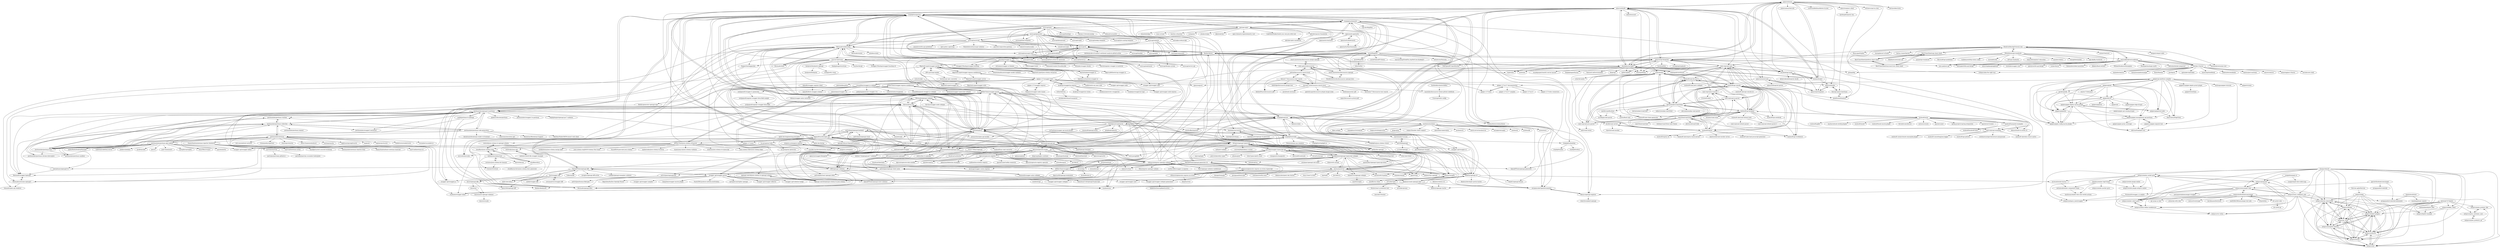 digraph G {
"subosito/iglo" -> "peterhellberg/hiro"
"subosito/iglo" -> "apiaryio/gavel"
"asyncapi/spec" -> "asyncapi/generator"
"asyncapi/spec" -> "asyncapi/cli"
"asyncapi/spec" -> "cloudevents/spec" ["e"=1]
"asyncapi/spec" -> "asyncapi/community"
"asyncapi/spec" -> "boyney123/eventcatalog" ["e"=1]
"asyncapi/spec" -> "asyncapi/modelina"
"asyncapi/spec" -> "asyncapi/website"
"asyncapi/spec" -> "microcks/microcks" ["e"=1]
"asyncapi/spec" -> "stoplightio/elements"
"asyncapi/spec" -> "asyncapi/html-template"
"asyncapi/spec" -> "asyncapi/bindings"
"asyncapi/spec" -> "stoplightio/spectral"
"asyncapi/spec" -> "asyncapi/asyncapi-react"
"asyncapi/spec" -> "tehmantra/saunter"
"asyncapi/spec" -> "asyncapi/parser-js"
"postmanlabs/postman-runtime" -> "postmanlabs/postman-collection"
"postmanlabs/postman-runtime" -> "postmanlabs/postman-sandbox"
"tfredrich/RestApiTutorial.com" -> "restcookbook/restcookbook"
"tfredrich/RestApiTutorial.com" -> "RestCheatSheet/api-cheat-sheet"
"tfredrich/RestApiTutorial.com" -> "RestCheatSheet/platform-cheat-sheet"
"tfredrich/RestApiTutorial.com" -> "json-api/json-api" ["e"=1]
"tfredrich/RestApiTutorial.com" -> "WhiteHouse/api-standards"
"tfredrich/RestApiTutorial.com" -> "rse/es6-features" ["e"=1]
"tfredrich/RestApiTutorial.com" -> "codeguy/php-the-right-way" ["e"=1]
"tfredrich/RestApiTutorial.com" -> "heroku/12factor"
"tfredrich/RestApiTutorial.com" -> "marmelab/awesome-rest" ["e"=1]
"tfredrich/RestApiTutorial.com" -> "kangax/compat-table" ["e"=1]
"tfredrich/RestApiTutorial.com" -> "raml-org/raml-spec"
"tfredrich/RestApiTutorial.com" -> "Runscope/httpbin" ["e"=1]
"tfredrich/RestApiTutorial.com" -> "interagent/http-api-design" ["e"=1]
"tfredrich/RestApiTutorial.com" -> "maxogden/art-of-node" ["e"=1]
"tfredrich/RestApiTutorial.com" -> "karma-runner/karma" ["e"=1]
"jensoleg/swagger-ui" -> "ostranme/swagger-ui-themes"
"jensoleg/swagger-ui" -> "MartinSahlen/swagger-ui"
"jensoleg/swagger-ui" -> "legendecas/material-swagger-ui"
"jensoleg/swagger-ui" -> "Rebilly/ReDoc"
"jensoleg/swagger-ui" -> "Swagger2Markup/swagger2markup" ["e"=1]
"jensoleg/swagger-ui" -> "Mermade/widdershins"
"jensoleg/swagger-ui" -> "afgarcia86/bootstrap-swagger-ui"
"jensoleg/swagger-ui" -> "BigstickCarpet/swagger-parser"
"jensoleg/swagger-ui" -> "tripit/slate" ["e"=1]
"jensoleg/swagger-ui" -> "E96/swagger2slate"
"jensoleg/swagger-ui" -> "domaindrivendev/Swashbuckle" ["e"=1]
"jensoleg/swagger-ui" -> "fotinakis/swagger-blocks" ["e"=1]
"jensoleg/swagger-ui" -> "swagger-api/swagger-spec" ["e"=1]
"jensoleg/swagger-ui" -> "apiaryio/dredd"
"jensoleg/swagger-ui" -> "darosh/angular-swagger-ui-material"
"apiaryio/api-blueprint" -> "danielgtaylor/aglio"
"apiaryio/api-blueprint" -> "apiaryio/dredd"
"apiaryio/api-blueprint" -> "apiaryio/mson"
"apiaryio/api-blueprint" -> "interagent/http-api-design" ["e"=1]
"apiaryio/api-blueprint" -> "Mashape/kong" ["e"=1]
"apiaryio/api-blueprint" -> "tripit/slate" ["e"=1]
"apiaryio/api-blueprint" -> "raml-org/raml-spec"
"apiaryio/api-blueprint" -> "lord/slate" ["e"=1]
"apiaryio/api-blueprint" -> "apidoc/apidoc" ["e"=1]
"apiaryio/api-blueprint" -> "json-api/json-api" ["e"=1]
"apiaryio/api-blueprint" -> "strongloop/loopback" ["e"=1]
"apiaryio/api-blueprint" -> "OAI/OpenAPI-Specification" ["e"=1]
"apiaryio/api-blueprint" -> "localmed/api-mock"
"apiaryio/api-blueprint" -> "swagger-api/swagger-ui" ["e"=1]
"apiaryio/api-blueprint" -> "facebook/flux" ["e"=1]
"acacode/swagger-typescript-api" -> "drwpow/openapi-typescript"
"acacode/swagger-typescript-api" -> "ferdikoomen/openapi-typescript-codegen"
"acacode/swagger-typescript-api" -> "anymaniax/orval"
"acacode/swagger-typescript-api" -> "cellular/oazapfts"
"acacode/swagger-typescript-api" -> "egoist/tsup" ["e"=1]
"acacode/swagger-typescript-api" -> "alibaba/pont" ["e"=1]
"acacode/swagger-typescript-api" -> "total-typescript/ts-reset" ["e"=1]
"acacode/swagger-typescript-api" -> "sindresorhus/type-fest" ["e"=1]
"acacode/swagger-typescript-api" -> "anttiviljami/openapi-client-axios"
"acacode/swagger-typescript-api" -> "vitest-dev/vitest" ["e"=1]
"acacode/swagger-typescript-api" -> "changesets/changesets" ["e"=1]
"acacode/swagger-typescript-api" -> "microsoft/rushstack" ["e"=1]
"acacode/swagger-typescript-api" -> "vercel/turborepo" ["e"=1]
"acacode/swagger-typescript-api" -> "unjs/unplugin" ["e"=1]
"acacode/swagger-typescript-api" -> "piotrwitek/utility-types" ["e"=1]
"mockoon/mockoon" -> "stoplightio/prism"
"mockoon/mockoon" -> "mockoon/cli"
"mockoon/mockoon" -> "mswjs/msw" ["e"=1]
"mockoon/mockoon" -> "mock-server/mockserver" ["e"=1]
"mockoon/mockoon" -> "miragejs/miragejs" ["e"=1]
"mockoon/mockoon" -> "nock/nock" ["e"=1]
"mockoon/mockoon" -> "grafana/k6" ["e"=1]
"mockoon/mockoon" -> "faker-js/faker" ["e"=1]
"mockoon/mockoon" -> "tomakehurst/wiremock" ["e"=1]
"mockoon/mockoon" -> "OpenAPITools/openapi-generator" ["e"=1]
"mockoon/mockoon" -> "hoppscotch/hoppscotch" ["e"=1]
"mockoon/mockoon" -> "vitest-dev/vitest" ["e"=1]
"mockoon/mockoon" -> "plopjs/plop" ["e"=1]
"mockoon/mockoon" -> "rangav/thunder-client-support" ["e"=1]
"mockoon/mockoon" -> "openreplay/openreplay" ["e"=1]
"damln/localtower" -> "progapandist/rubotnik-boilerplate"
"damln/localtower" -> "maximeg/email_inquire"
"joolfe/postman-to-openapi" -> "postmanlabs/openapi-to-postman"
"joolfe/postman-to-openapi" -> "Mermade/openapi-filter"
"joolfe/postman-to-openapi" -> "readmeio/swagger-inline"
"WhiteHouse/api-standards" -> "interagent/http-api-design" ["e"=1]
"WhiteHouse/api-standards" -> "paypal/api-standards" ["e"=1]
"WhiteHouse/api-standards" -> "Microsoft/api-guidelines" ["e"=1]
"WhiteHouse/api-standards" -> "apiaryio/api-blueprint"
"WhiteHouse/api-standards" -> "json-api/json-api" ["e"=1]
"WhiteHouse/api-standards" -> "waldemarnt/http-status-codes" ["e"=1]
"WhiteHouse/api-standards" -> "tfredrich/RestApiTutorial.com"
"WhiteHouse/api-standards" -> "maxogden/dat" ["e"=1]
"WhiteHouse/api-standards" -> "18F/api-standards" ["e"=1]
"WhiteHouse/api-standards" -> "timjacobi/angular2-education" ["e"=1]
"WhiteHouse/api-standards" -> "mashery/iodocs" ["e"=1]
"WhiteHouse/api-standards" -> "restcookbook/restcookbook"
"WhiteHouse/api-standards" -> "danielgtaylor/aglio"
"WhiteHouse/api-standards" -> "thoughtbot/guides" ["e"=1]
"WhiteHouse/api-standards" -> "php-fig/fig-standards" ["e"=1]
"metadevpro/openapi3-ts" -> "Mermade/swagger2openapi"
"metadevpro/openapi3-ts" -> "Mermade/openapi-codegen"
"stoplightio/spectral" -> "stoplightio/prism"
"stoplightio/spectral" -> "wework/speccy"
"stoplightio/spectral" -> "stoplightio/elements"
"stoplightio/spectral" -> "Redocly/openapi-cli"
"stoplightio/spectral" -> "stoplightio/studio"
"stoplightio/spectral" -> "zalando/zally" ["e"=1]
"stoplightio/spectral" -> "IBM/openapi-validator"
"stoplightio/spectral" -> "asyncapi/asyncapi"
"stoplightio/spectral" -> "apisyouwonthate/openapi.tools"
"stoplightio/spectral" -> "getkin/kin-openapi" ["e"=1]
"stoplightio/spectral" -> "OpenAPITools/openapi-diff"
"stoplightio/spectral" -> "postmanlabs/openapi-to-postman"
"stoplightio/spectral" -> "Mermade/widdershins"
"stoplightio/spectral" -> "opticdev/optic"
"stoplightio/spectral" -> "Mermade/oas-kit"
"APIs-guru/awesome-openapi3" -> "apisyouwonthate/openapi.tools"
"APIs-guru/awesome-openapi3" -> "Mermade/openapi-filter"
"asyncapi/asyncapi" -> "asyncapi/generator"
"asyncapi/asyncapi" -> "stoplightio/spectral"
"asyncapi/asyncapi" -> "cloudevents/spec" ["e"=1]
"asyncapi/asyncapi" -> "asyncapi/asyncapi-react"
"asyncapi/asyncapi" -> "asyncapi/parser-js"
"asyncapi/asyncapi" -> "Mermade/widdershins"
"asyncapi/asyncapi" -> "wework/speccy"
"asyncapi/asyncapi" -> "microcks/microcks" ["e"=1]
"asyncapi/asyncapi" -> "asyncapi/cli"
"asyncapi/asyncapi" -> "stoplightio/prism"
"asyncapi/asyncapi" -> "WaleedAshraf/asyncapi-validator"
"asyncapi/asyncapi" -> "gravitee-io/gravitee-gateway" ["e"=1]
"asyncapi/asyncapi" -> "datawire/ambassador" ["e"=1]
"asyncapi/asyncapi" -> "zalando/restful-api-guidelines" ["e"=1]
"asyncapi/asyncapi" -> "open-policy-agent/opa" ["e"=1]
"fmvilas/swagger-node-codegen" -> "Mermade/openapi-codegen"
"adobe/jsonschema2md" -> "coveooss/json-schema-for-humans"
"adobe/jsonschema2md" -> "CesiumGS/wetzel"
"adobe/jsonschema2md" -> "cloudflare/json-schema-tools"
"adobe/jsonschema2md" -> "cloudflare/doca"
"adobe/jsonschema2md" -> "lbovet/docson" ["e"=1]
"RestCheatSheet/api-cheat-sheet" -> "RestCheatSheet/platform-cheat-sheet"
"RestCheatSheet/api-cheat-sheet" -> "RestCheatSheet/microservices-cheat-sheet"
"RestCheatSheet/api-cheat-sheet" -> "tfredrich/RestApiTutorial.com"
"RestCheatSheet/api-cheat-sheet" -> "Kikobeats/awesome-api" ["e"=1]
"APIDevTools/swagger-cli" -> "APIDevTools/swagger-parser"
"APIDevTools/swagger-cli" -> "wework/speccy"
"APIDevTools/swagger-cli" -> "dgarcia360/openapi-boilerplate"
"APIDevTools/swagger-cli" -> "Redocly/openapi-cli"
"APIDevTools/swagger-cli" -> "openapi-contrib/openapi-schema-to-json-schema"
"APIDevTools/swagger-cli" -> "Mermade/oas-kit"
"APIDevTools/swagger-cli" -> "stoplightio/spectral"
"danielgtaylor/aglio" -> "apiaryio/api-blueprint"
"danielgtaylor/aglio" -> "apiaryio/dredd"
"danielgtaylor/aglio" -> "tripit/slate" ["e"=1]
"danielgtaylor/aglio" -> "localmed/api-mock"
"danielgtaylor/aglio" -> "Aconex/drakov"
"danielgtaylor/aglio" -> "bukalapak/snowboard"
"danielgtaylor/aglio" -> "apiaryio/mson"
"danielgtaylor/aglio" -> "dingo/api" ["e"=1]
"danielgtaylor/aglio" -> "lucadegasperi/oauth2-server-laravel" ["e"=1]
"danielgtaylor/aglio" -> "lord/slate" ["e"=1]
"danielgtaylor/aglio" -> "apidoc/apidoc" ["e"=1]
"danielgtaylor/aglio" -> "Rebilly/ReDoc"
"danielgtaylor/aglio" -> "thephpleague/fractal" ["e"=1]
"danielgtaylor/aglio" -> "Mashape/kong" ["e"=1]
"danielgtaylor/aglio" -> "VentureCraft/revisionable" ["e"=1]
"apiaryio/dredd" -> "apiaryio/api-blueprint"
"apiaryio/dredd" -> "danielgtaylor/aglio"
"apiaryio/dredd" -> "stoplightio/prism"
"apiaryio/dredd" -> "wework/speccy"
"apiaryio/dredd" -> "Rebilly/ReDoc"
"apiaryio/dredd" -> "Aconex/drakov"
"apiaryio/dredd" -> "stoplightio/spectral"
"apiaryio/dredd" -> "localmed/api-mock"
"apiaryio/dredd" -> "schemathesis/schemathesis" ["e"=1]
"apiaryio/dredd" -> "apiaryio/mson"
"apiaryio/dredd" -> "apiaryio/snowcrash"
"apiaryio/dredd" -> "Mashape/kong" ["e"=1]
"apiaryio/dredd" -> "beberlei/assert" ["e"=1]
"apiaryio/dredd" -> "cybertk/abao"
"apiaryio/dredd" -> "raml-org/raml-spec"
"stoplightio/prism" -> "stoplightio/spectral"
"stoplightio/prism" -> "stoplightio/studio"
"stoplightio/prism" -> "stoplightio/elements"
"stoplightio/prism" -> "apiaryio/dredd"
"stoplightio/prism" -> "danielgtaylor/apisprout"
"stoplightio/prism" -> "OpenAPITools/openapi-generator" ["e"=1]
"stoplightio/prism" -> "mockoon/mockoon"
"stoplightio/prism" -> "drwpow/openapi-typescript"
"stoplightio/prism" -> "Redocly/redoc" ["e"=1]
"stoplightio/prism" -> "wework/speccy"
"stoplightio/prism" -> "outofcoffee/imposter"
"stoplightio/prism" -> "getkin/kin-openapi" ["e"=1]
"stoplightio/prism" -> "mswjs/msw" ["e"=1]
"stoplightio/prism" -> "postmanlabs/openapi-to-postman"
"stoplightio/prism" -> "schemathesis/schemathesis" ["e"=1]
"heroku/12factor" -> "adamwiggins/12factor"
"heroku/12factor" -> "tfredrich/RestApiTutorial.com"
"heroku/12factor" -> "awslabs/aws-shell" ["e"=1]
"heroku/12factor" -> "restcookbook/restcookbook"
"heroku/12factor" -> "mojombo/semver" ["e"=1]
"heroku/12factor" -> "mmcgrana/gobyexample" ["e"=1]
"heroku/12factor" -> "codeguy/php-the-right-way" ["e"=1]
"heroku/12factor" -> "fluent/fluentd" ["e"=1]
"heroku/12factor" -> "gocd/gocd" ["e"=1]
"heroku/12factor" -> "spinnaker/spinnaker" ["e"=1]
"heroku/12factor" -> "basecamp/handbook" ["e"=1]
"heroku/12factor" -> "golang/dep" ["e"=1]
"heroku/12factor" -> "kubernetes/minikube" ["e"=1]
"heroku/12factor" -> "danluu/post-mortems" ["e"=1]
"heroku/12factor" -> "semver/semver" ["e"=1]
"drwpow/openapi-typescript" -> "ferdikoomen/openapi-typescript-codegen"
"drwpow/openapi-typescript" -> "acacode/swagger-typescript-api"
"drwpow/openapi-typescript" -> "ajaishankar/openapi-typescript-fetch"
"drwpow/openapi-typescript" -> "anymaniax/orval"
"drwpow/openapi-typescript" -> "sindresorhus/type-fest" ["e"=1]
"drwpow/openapi-typescript" -> "egoist/tsup" ["e"=1]
"drwpow/openapi-typescript" -> "kogosoftwarellc/open-api"
"drwpow/openapi-typescript" -> "sinclairzx81/typebox" ["e"=1]
"drwpow/openapi-typescript" -> "esbuild-kit/tsx" ["e"=1]
"drwpow/openapi-typescript" -> "millsp/ts-toolbelt" ["e"=1]
"drwpow/openapi-typescript" -> "remeda/remeda" ["e"=1]
"drwpow/openapi-typescript" -> "anttiviljami/openapi-client-axios"
"drwpow/openapi-typescript" -> "jlalmes/trpc-openapi" ["e"=1]
"drwpow/openapi-typescript" -> "stoplightio/prism"
"drwpow/openapi-typescript" -> "sverweij/dependency-cruiser" ["e"=1]
"danielgtaylor/apisprout" -> "getkin/kin-openapi" ["e"=1]
"danielgtaylor/apisprout" -> "muonsoft/openapi-mock"
"danielgtaylor/apisprout" -> "stoplightio/prism"
"danielgtaylor/apisprout" -> "outofcoffee/imposter"
"danielgtaylor/apisprout" -> "googleapis/gnostic" ["e"=1]
"danielgtaylor/apisprout" -> "stoplightio/spectral"
"danielgtaylor/apisprout" -> "wework/speccy"
"danielgtaylor/apisprout" -> "mrVanDalo/swagger-api-mock-docker"
"danielgtaylor/apisprout" -> "anttiviljami/openapi-backend"
"danielgtaylor/apisprout" -> "danielgtaylor/huma"
"danielgtaylor/apisprout" -> "danielgtaylor/restish"
"danielgtaylor/apisprout" -> "jormaechea/open-api-mocker"
"apiaryio/mson" -> "jamesramsay/hercule"
"apiaryio/mson" -> "apiaryio/api-blueprint"
"apiaryio/mson" -> "Aconex/drakov"
"apiaryio/mson" -> "danielgtaylor/aglio"
"apiaryio/mson" -> "thecopy/apiary2postman"
"apiaryio/mson" -> "scottstanfield/markdown-to-json"
"apiaryio/mson" -> "apiaryio/apiary-client"
"apiaryio/mson" -> "apiaryio/snowcrash"
"apiaryio/mson" -> "apiaryio/dredd"
"apiaryio/mson" -> "localmed/api-mock"
"apiaryio/mson" -> "apiaryio/drafter"
"apiaryio/mson" -> "apiaryio/protagonist"
"apiaryio/mson" -> "switzersc/api-in-a-box"
"apiaryio/mson" -> "pixelfusion/blueman"
"apiaryio/mson" -> "kevinswiber/siren" ["e"=1]
"anymaniax/orval" -> "drwpow/openapi-typescript"
"anymaniax/orval" -> "lukemorales/query-key-factory" ["e"=1]
"anymaniax/orval" -> "ferdikoomen/openapi-typescript-codegen"
"anymaniax/orval" -> "iway1/react-ts-form" ["e"=1]
"anymaniax/orval" -> "tajo/ladle" ["e"=1]
"anymaniax/orval" -> "egoist/tsup" ["e"=1]
"anymaniax/orval" -> "joe-bell/cva" ["e"=1]
"anymaniax/orval" -> "remeda/remeda" ["e"=1]
"anymaniax/orval" -> "tamagui/tamagui" ["e"=1]
"anymaniax/orval" -> "acacode/swagger-typescript-api"
"anymaniax/orval" -> "sinclairzx81/typebox" ["e"=1]
"anymaniax/orval" -> "jlalmes/trpc-openapi" ["e"=1]
"anymaniax/orval" -> "fabien0102/openapi-codegen"
"anymaniax/orval" -> "gvergnaud/hotscript" ["e"=1]
"anymaniax/orval" -> "contiamo/restful-react" ["e"=1]
"postmanlabs/newman" -> "postmanlabs/postman-app-support"
"postmanlabs/newman" -> "postmanlabs/postman-collection"
"postmanlabs/newman" -> "DannyDainton/newman-reporter-htmlextra"
"postmanlabs/newman" -> "apache/jmeter" ["e"=1]
"postmanlabs/newman" -> "postmanlabs/postman-docs"
"postmanlabs/newman" -> "rest-assured/rest-assured" ["e"=1]
"postmanlabs/newman" -> "visionmedia/supertest" ["e"=1]
"postmanlabs/newman" -> "winstonjs/winston" ["e"=1]
"postmanlabs/newman" -> "allure-framework/allure2" ["e"=1]
"postmanlabs/newman" -> "mochajs/mocha" ["e"=1]
"postmanlabs/newman" -> "nightwatchjs/nightwatch" ["e"=1]
"postmanlabs/newman" -> "hapijs/joi" ["e"=1]
"postmanlabs/newman" -> "angular/protractor" ["e"=1]
"postmanlabs/newman" -> "webdriverio/webdriverio" ["e"=1]
"postmanlabs/newman" -> "cucumber/cucumber-js" ["e"=1]
"postmanlabs/postman-app-support" -> "postmanlabs/newman"
"postmanlabs/postman-app-support" -> "postmanlabs/postman-docs"
"postmanlabs/postman-app-support" -> "postmanlabs/postman-collection"
"postmanlabs/postman-app-support" -> "apache/jmeter" ["e"=1]
"postmanlabs/postman-app-support" -> "swagger-api/swagger-ui" ["e"=1]
"postmanlabs/postman-app-support" -> "postmanlabs/openapi-to-postman"
"postmanlabs/postman-app-support" -> "swagger-api/swagger-editor" ["e"=1]
"postmanlabs/postman-app-support" -> "uglide/RedisDesktopManager" ["e"=1]
"postmanlabs/postman-app-support" -> "rabbitmq/rabbitmq-server" ["e"=1]
"postmanlabs/postman-app-support" -> "jenkinsci/jenkins" ["e"=1]
"postmanlabs/postman-app-support" -> "gradle/gradle" ["e"=1]
"postmanlabs/postman-app-support" -> "npm/cli" ["e"=1]
"postmanlabs/postman-app-support" -> "junit-team/junit5" ["e"=1]
"postmanlabs/postman-app-support" -> "springfox/springfox" ["e"=1]
"postmanlabs/postman-app-support" -> "SmartBear/soapui" ["e"=1]
"BigstickCarpet/swagger-parser" -> "BigstickCarpet/swagger-cli"
"BigstickCarpet/swagger-parser" -> "BigstickCarpet/json-schema-ref-parser"
"BigstickCarpet/swagger-parser" -> "BigstickCarpet/swagger-server"
"BigstickCarpet/swagger-parser" -> "APIs-guru/api-models"
"BigstickCarpet/swagger-parser" -> "BigstickCarpet/swagger-express-middleware"
"BigstickCarpet/swagger-parser" -> "Mermade/swagger2openapi"
"BigstickCarpet/swagger-parser" -> "atlantishealthcare/swagger-model-validator"
"mohsen1/multi-file-swagger-example" -> "whitlockjc/json-refs"
"netguru/checker" -> "netguru/hipbot-plugins"
"netguru/checker" -> "netguru/js_stack"
"netguru/checker" -> "netguru/hat"
"netguru/checker" -> "netguru/review"
"netguru/checker" -> "netguru/reductor"
"netguru/checker" -> "netguru/decent_decoration"
"netguru/checker" -> "netguru/mongoid-sadstory"
"mrin9/RapiDoc" -> "mrin9/RapiPdf"
"mrin9/RapiDoc" -> "Rhosys/openapi-explorer"
"mrin9/RapiDoc" -> "stoplightio/elements"
"mrin9/RapiDoc" -> "mrin9/OpenAPI-Viewer"
"mrin9/RapiDoc" -> "Mermade/widdershins"
"mrin9/RapiDoc" -> "wework/speccy"
"mrin9/RapiDoc" -> "ouropencode/OpenDocumenter"
"mrin9/RapiDoc" -> "Redocly/openapi-cli"
"mrin9/RapiDoc" -> "stoplightio/spectral"
"mrin9/RapiDoc" -> "luoyunchong/IGeekFan.AspNetCore.Knife4jUI" ["e"=1]
"mrin9/RapiDoc" -> "Redocly/create-openapi-repo"
"mrin9/RapiDoc" -> "Mermade/openapi-filter"
"mrin9/RapiDoc" -> "cloud-annotations/docusaurus-plugin-openapi"
"mrin9/RapiDoc" -> "APIDevTools/swagger-parser"
"mrin9/RapiDoc" -> "dotnetcore/Natasha" ["e"=1]
"opticdev/optic" -> "stoplightio/spectral"
"opticdev/optic" -> "stoplightio/elements"
"opticdev/optic" -> "opticdev/parser-foundation"
"opticdev/optic" -> "chinedufn/dipa" ["e"=1]
"opticdev/optic" -> "opticdev/optic-markdown"
"opticdev/optic" -> "openclarity/apiclarity"
"opticdev/optic" -> "schemathesis/schemathesis" ["e"=1]
"opticdev/optic" -> "thim81/openapi-format"
"opticdev/optic" -> "rune-rs/rune" ["e"=1]
"opticdev/optic" -> "bastion-rs/bastion" ["e"=1]
"opticdev/optic" -> "osohq/oso" ["e"=1]
"opticdev/optic" -> "juhaku/utoipa" ["e"=1]
"opticdev/optic" -> "djkoloski/rkyv" ["e"=1]
"opticdev/optic" -> "open-telemetry/opentelemetry-rust" ["e"=1]
"opticdev/optic" -> "LukeMathWalker/build-your-own-jira-with-rust" ["e"=1]
"mulesoft/raml-for-jax-rs" -> "raml-org/raml-java-parser"
"mulesoft/raml-for-jax-rs" -> "mulesoft/raml-jaxrs-codegen"
"mulesoft/raml-for-jax-rs" -> "mulesoft/api-console"
"openclarity/kubeclarity" -> "openclarity/apiclarity"
"openclarity/kubeclarity" -> "openclarity/functionclarity"
"anttiviljami/openapi-client-axios" -> "anttiviljami/react-openapi-client"
"anttiviljami/openapi-client-axios" -> "anttiviljami/openapi-backend"
"anttiviljami/openapi-client-axios" -> "anttiviljami/openapicmd"
"anttiviljami/openapi-client-axios" -> "Manweill/swagger-axios-codegen"
"anttiviljami/openapi-client-axios" -> "cellular/oazapfts"
"Mermade/openapi-gui" -> "Mermade/openapi-codegen"
"Mermade/openapi-gui" -> "Apicurio/apicurio-studio"
"Mermade/openapi-gui" -> "stoplightio/studio"
"Mermade/openapi-gui" -> "Mermade/widdershins"
"Mermade/openapi-gui" -> "apisyouwonthate/openapi.tools"
"Mermade/openapi-gui" -> "Mermade/oas-kit"
"Mermade/openapi-gui" -> "restcase/apibldr"
"Mermade/openapi-gui" -> "wework/speccy"
"Mermade/openapi-gui" -> "getkin/kin-openapi" ["e"=1]
"Mermade/openapi-gui" -> "Mermade/awesome-openapi3"
"Mermade/openapi-gui" -> "Mermade/swagger2openapi"
"Mermade/openapi-gui" -> "swagger-api/swagger-parser"
"Mermade/openapi-gui" -> "Rebilly/ReDoc"
"Mermade/openapi-gui" -> "stoplightio/spectral"
"Mermade/openapi-gui" -> "apinf/openapi-designer"
"openclarity/apiclarity" -> "openclarity/kubeclarity"
"openclarity/apiclarity" -> "openclarity/vmclarity"
"openclarity/apiclarity" -> "openclarity/functionclarity"
"changs/slimzsh" -> "netguru/react_webpack_rails"
"changs/slimzsh" -> "netguru/netguru_bootstrapper"
"changs/slimzsh" -> "netguru/ember-socket-guru"
"changs/slimzsh" -> "netguru/decent_decoration"
"changs/slimzsh" -> "netguru/picguard"
"changs/slimzsh" -> "netguru/ember-select-guru"
"changs/slimzsh" -> "netguru/messenger-ruby"
"changs/slimzsh" -> "netguru/review"
"changs/slimzsh" -> "netguru/checker"
"changs/slimzsh" -> "netguru/hipbot-plugins"
"changs/slimzsh" -> "netguru/js_stack"
"changs/slimzsh" -> "netguru/hat"
"changs/slimzsh" -> "netguru/mongoid-sadstory"
"changs/slimzsh" -> "netguru/dokku_client"
"changs/slimzsh" -> "netguru/reductor"
"restcookbook/restcookbook" -> "tfredrich/RestApiTutorial.com"
"restcookbook/restcookbook" -> "odewahn/docker-jumpstart" ["e"=1]
"restcookbook/restcookbook" -> "marmelab/awesome-rest" ["e"=1]
"restcookbook/restcookbook" -> "mixu/singlepageappbook" ["e"=1]
"restcookbook/restcookbook" -> "wordnik/swagger-core" ["e"=1]
"restcookbook/restcookbook" -> "geertj/restful-api-design"
"restcookbook/restcookbook" -> "racker/falcon" ["e"=1]
"restcookbook/restcookbook" -> "json-api/json-api" ["e"=1]
"restcookbook/restcookbook" -> "heroku/12factor"
"restcookbook/restcookbook" -> "thomasdavis/best-practices" ["e"=1]
"restcookbook/restcookbook" -> "jfinkels/flask-restless" ["e"=1]
"restcookbook/restcookbook" -> "WilliamHackmore/linuxgems" ["e"=1]
"restcookbook/restcookbook" -> "Mashape/mashape-oauth" ["e"=1]
"restcookbook/restcookbook" -> "mojombo/semver" ["e"=1]
"restcookbook/restcookbook" -> "interagent/http-api-design" ["e"=1]
"cellular/oazapfts" -> "airtasker/spot"
"cellular/oazapfts" -> "ninofiliu/oa-client"
"cloudflare/json-schema-tools" -> "cloudflare/doca"
"cloudflare/json-schema-tools" -> "wework/json-schema-to-openapi-schema"
"cloudflare/json-schema-tools" -> "adobe/jsonschema2md"
"openapi-contrib/json-schema-to-openapi-schema" -> "openapi-contrib/openapi-schema-to-json-schema"
"wework/json-schema-to-openapi-schema" -> "openapi-contrib/json-schema-to-openapi-schema"
"wework/json-schema-to-openapi-schema" -> "cloudflare/json-schema-tools"
"OpenAPITools/openapi-generator-cli" -> "OpenAPITools/openapi-generator" ["e"=1]
"OpenAPITools/openapi-generator-cli" -> "OpenAPITools/openapi-style-validator"
"OpenAPITools/openapi-generator-cli" -> "ferdikoomen/openapi-typescript-codegen"
"OpenAPITools/openapi-generator-cli" -> "drwpow/openapi-typescript"
"OpenAPITools/openapi-generator-cli" -> "OpenAPITools/openapi-diff"
"OpenAPITools/openapi-generator-cli" -> "stoplightio/spectral"
"OpenAPITools/openapi-generator-cli" -> "swagger-api/swagger-codegen-generators"
"OpenAPITools/openapi-generator-cli" -> "APIDevTools/swagger-parser"
"OpenAPITools/openapi-generator-cli" -> "APIDevTools/swagger-cli"
"OpenAPITools/openapi-generator-cli" -> "anttiviljami/openapi-client-axios"
"OpenAPITools/openapi-generator-cli" -> "IBM/openapi-validator"
"OpenAPITools/openapi-generator-cli" -> "cellular/oazapfts"
"OpenAPITools/openapi-generator-cli" -> "acacode/swagger-typescript-api"
"OpenAPITools/openapi-generator-cli" -> "metadevpro/openapi3-ts"
"OpenAPITools/openapi-generator-cli" -> "anymaniax/orval"
"cdimascio/express-openapi-validator" -> "kogosoftwarellc/open-api"
"cdimascio/express-openapi-validator" -> "PayU/openapi-validator-middleware"
"cdimascio/express-openapi-validator" -> "anttiviljami/openapi-backend"
"cdimascio/express-openapi-validator" -> "davesag/swagger-routes-express"
"cdimascio/express-openapi-validator" -> "cdimascio/generator-express-no-stress"
"cdimascio/express-openapi-validator" -> "drwpow/openapi-typescript"
"cdimascio/express-openapi-validator" -> "Hilzu/express-openapi-validate"
"cdimascio/express-openapi-validator" -> "cdimascio/generator-express-no-stress-typescript"
"cdimascio/express-openapi-validator" -> "IBM/openapi-validator"
"cdimascio/express-openapi-validator" -> "lukeautry/tsoa" ["e"=1]
"cdimascio/express-openapi-validator" -> "APIDevTools/swagger-express-middleware"
"cdimascio/express-openapi-validator" -> "ferdikoomen/openapi-typescript-codegen"
"cdimascio/express-openapi-validator" -> "stoplightio/spectral"
"cdimascio/express-openapi-validator" -> "APIDevTools/swagger-parser"
"cdimascio/express-openapi-validator" -> "scottie1984/swagger-ui-express" ["e"=1]
"ferdikoomen/openapi-typescript-codegen" -> "drwpow/openapi-typescript"
"ferdikoomen/openapi-typescript-codegen" -> "acacode/swagger-typescript-api"
"ferdikoomen/openapi-typescript-codegen" -> "cellular/oazapfts"
"ferdikoomen/openapi-typescript-codegen" -> "anymaniax/orval"
"ferdikoomen/openapi-typescript-codegen" -> "anttiviljami/openapi-client-axios"
"ferdikoomen/openapi-typescript-codegen" -> "kogosoftwarellc/open-api"
"ferdikoomen/openapi-typescript-codegen" -> "astahmer/openapi-zod-client" ["e"=1]
"ferdikoomen/openapi-typescript-codegen" -> "OpenAPITools/openapi-generator-cli"
"ferdikoomen/openapi-typescript-codegen" -> "dsherret/ts-morph" ["e"=1]
"ferdikoomen/openapi-typescript-codegen" -> "cdimascio/express-openapi-validator"
"ferdikoomen/openapi-typescript-codegen" -> "esbuild-kit/tsx" ["e"=1]
"ferdikoomen/openapi-typescript-codegen" -> "lukeautry/tsoa" ["e"=1]
"ferdikoomen/openapi-typescript-codegen" -> "ajaishankar/openapi-typescript-fetch"
"ferdikoomen/openapi-typescript-codegen" -> "fabien0102/openapi-codegen"
"ferdikoomen/openapi-typescript-codegen" -> "sinclairzx81/typebox" ["e"=1]
"raml-org/raml-spec" -> "mulesoft/api-designer"
"raml-org/raml-spec" -> "mulesoft/api-console"
"raml-org/raml-spec" -> "raml2html/raml2html"
"raml-org/raml-spec" -> "apiaryio/api-blueprint"
"raml-org/raml-spec" -> "kevinrenskers/raml2html"
"raml-org/raml-spec" -> "mulesoft/osprey"
"raml-org/raml-spec" -> "raml-org/raml-java-parser"
"raml-org/raml-spec" -> "raml-org/raml-examples"
"raml-org/raml-spec" -> "cybertk/abao"
"raml-org/raml-spec" -> "raml-org/raml-js-parser"
"raml-org/raml-spec" -> "swagger-api/swagger-spec" ["e"=1]
"raml-org/raml-spec" -> "mulesoft/api-workbench"
"raml-org/raml-spec" -> "swagger-api/swagger-core" ["e"=1]
"raml-org/raml-spec" -> "Mashape/kong" ["e"=1]
"raml-org/raml-spec" -> "mulesoft/raml-for-jax-rs"
"OpenAPITools/openapi-diff" -> "OpenAPITools/openapi-style-validator"
"OpenAPITools/openapi-diff" -> "Tufin/oasdiff"
"OpenAPITools/openapi-diff" -> "Sayi/swagger-diff"
"OpenAPITools/openapi-diff" -> "Azure/openapi-diff"
"OpenAPITools/openapi-diff" -> "stoplightio/spectral"
"OpenAPITools/openapi-diff" -> "Mermade/openapi-filter"
"OpenAPITools/openapi-diff" -> "mvegter/openapi-diff-action"
"OpenAPITools/openapi-diff" -> "swagger-api/swagger-parser"
"OpenAPITools/openapi-diff" -> "codekie/openapi-examples-validator"
"bootprint/bootprint-openapi" -> "bootprint/bootprint"
"bootprint/bootprint-openapi" -> "twskj/pretty-swag"
"stoplightio/elements" -> "stoplightio/spectral"
"stoplightio/elements" -> "stoplightio/prism"
"stoplightio/elements" -> "stoplightio/studio"
"stoplightio/elements" -> "mrin9/RapiDoc"
"stoplightio/elements" -> "rapi-doc/RapiDoc"
"stoplightio/elements" -> "stoplightio/json-schema-viewer"
"stoplightio/elements" -> "Mermade/widdershins"
"stoplightio/elements" -> "opticdev/optic"
"stoplightio/elements" -> "rohit-gohri/redocusaurus"
"stoplightio/elements" -> "ouropencode/OpenDocumenter"
"stoplightio/elements" -> "stoplightio/desktop"
"stoplightio/elements" -> "danielgtaylor/restish"
"stoplightio/elements" -> "cloud-annotations/docusaurus-openapi"
"stoplightio/elements" -> "asyncapi/spec"
"stoplightio/elements" -> "Rhosys/openapi-explorer"
"cloud-annotations/docusaurus-openapi" -> "rohit-gohri/redocusaurus"
"cloud-annotations/docusaurus-openapi" -> "PaloAltoNetworks/docusaurus-openapi-docs"
"netguru/picguard" -> "netguru/redux-rollbar-middleware"
"netguru/picguard" -> "netguru/ember-select-guru"
"netguru/picguard" -> "netguru/rwr-redux"
"netguru/picguard" -> "netguru/messenger-ruby"
"netguru/picguard" -> "netguru/ember-socket-guru"
"Manweill/swagger-axios-codegen" -> "anttiviljami/openapi-client-axios"
"Manweill/swagger-axios-codegen" -> "chenshuai2144/openapi2typescript"
"kruize/autotune" -> "kruize/hpo"
"kruize/autotune" -> "kruize/kruize"
"localmed/api-mock" -> "Aconex/drakov"
"localmed/api-mock" -> "pixelfusion/blueman"
"localmed/api-mock" -> "kirkstrobeck/blueprint-docify"
"localmed/api-mock" -> "danielgtaylor/aglio"
"localmed/api-mock" -> "apiaryio/protagonist"
"mulesoft/mule" -> "mulesoft/anypoint-examples"
"mulesoft/mule" -> "mulesoft/mulesoft-docs"
"mulesoft/mule" -> "mulesoft/api-designer"
"mulesoft/mule" -> "ddossot/mule-in-action-2e"
"mulesoft/mule" -> "zatosource/zato" ["e"=1]
"mulesoft/mule" -> "mulesoft-labs/data-weave-native"
"mulesoft/mule" -> "apache/camel" ["e"=1]
"mulesoft/mule" -> "spring-projects/spring-integration" ["e"=1]
"mulesoft/mule" -> "apache/servicemix"
"mulesoft/mule" -> "mulesoft/apikit"
"mulesoft/mule" -> "raml-org/raml-spec"
"mulesoft/mule" -> "machaval/mule-intellij-plugins"
"mulesoft/mule" -> "mulesoft/munit"
"mulesoft/mule" -> "mulesoft/mule-maven-plugin"
"mulesoft/mule" -> "forcedotcom/idecore" ["e"=1]
"mulesoft/anypoint-examples" -> "mulesoft/mulesoft-docs"
"mulesoft/anypoint-examples" -> "raml-org/raml-examples"
"mulesoft/anypoint-examples" -> "mulesoft/mule"
"mulesoft/anypoint-examples" -> "ddossot/mule-in-action-2e"
"Redocly/create-openapi-repo" -> "Redocly/openapi-cli"
"Redocly/create-openapi-repo" -> "Mermade/openapi-filter"
"Redocly/create-openapi-repo" -> "Redocly/openapi-starter"
"Redocly/create-openapi-repo" -> "readmeio/oas"
"Redocly/create-openapi-repo" -> "ouropencode/OpenDocumenter"
"Redocly/create-openapi-repo" -> "Rebilly/RebillyAPI"
"stoplightio/studio" -> "stoplightio/prism"
"stoplightio/studio" -> "stoplightio/spectral"
"stoplightio/studio" -> "stoplightio/elements"
"stoplightio/studio" -> "apisyouwonthate/openapi.tools"
"stoplightio/studio" -> "Redocly/openapi-cli"
"stoplightio/studio" -> "ouropencode/OpenDocumenter"
"stoplightio/studio" -> "Mermade/openapi-gui"
"stoplightio/studio" -> "wework/speccy"
"stoplightio/studio" -> "stoplightio/json-schema-viewer"
"stoplightio/studio" -> "restcase/apibldr"
"stoplightio/studio" -> "Nexmo/nexmo-oas-renderer"
"stoplightio/studio" -> "stoplightio/stoplight.io"
"stoplightio/studio" -> "stoplightio/desktop"
"stoplightio/studio" -> "LucyBot-Inc/api-spec-converter"
"Rebilly/ReDoc" -> "lord/slate" ["e"=1]
"Rebilly/ReDoc" -> "sourcey/spectacle"
"Rebilly/ReDoc" -> "jensoleg/swagger-ui"
"Rebilly/ReDoc" -> "OAI/OpenAPI-Specification" ["e"=1]
"Rebilly/ReDoc" -> "apiaryio/dredd"
"Rebilly/ReDoc" -> "Mermade/widdershins"
"Rebilly/ReDoc" -> "swagger-api/swagger-codegen" ["e"=1]
"Rebilly/ReDoc" -> "danielgtaylor/aglio"
"Rebilly/ReDoc" -> "Mashape/kong" ["e"=1]
"Rebilly/ReDoc" -> "wework/speccy"
"Rebilly/ReDoc" -> "Swagger2Markup/swagger2markup" ["e"=1]
"Rebilly/ReDoc" -> "swagger-api/swagger-editor" ["e"=1]
"Rebilly/ReDoc" -> "apiaryio/api-blueprint"
"Rebilly/ReDoc" -> "swagger-api/swagger-ui" ["e"=1]
"Rebilly/ReDoc" -> "golang/dep" ["e"=1]
"postmanlabs/postman-code-generators" -> "postmanlabs/postman-collection"
"postmanlabs/postman-code-generators" -> "postmanlabs/openapi-to-postman"
"postmanlabs/postman-code-generators" -> "postmanlabs/postman-docs"
"postmanlabs/postman-code-generators" -> "postmanlabs/newman"
"postmanlabs/postman-code-generators" -> "ethereum/execution-apis" ["e"=1]
"postmanlabs/postman-code-generators" -> "Blockchair/Blockchair.Support" ["e"=1]
"postmanlabs/postman-code-generators" -> "MyEtherWallet/MEWconnect-web-client" ["e"=1]
"postmanlabs/postman-code-generators" -> "blockchain/blockchain-wallet-v4-frontend" ["e"=1]
"postmanlabs/postman-code-generators" -> "postmanlabs/postman-runtime"
"postmanlabs/postman-collection" -> "postmanlabs/postman-runtime"
"postmanlabs/postman-collection" -> "postmanlabs/postman-docs"
"postmanlabs/postman-collection" -> "postmanlabs/postman-code-generators"
"postmanlabs/postman-collection" -> "postmanlabs/postman-chrome-interceptor"
"postmanlabs/postman-collection" -> "postmanlabs/openapi-to-postman"
"postmanlabs/postman-collection" -> "postmanlabs/postman-sandbox"
"postmanlabs/postman-collection" -> "postmanlabs/swagger2-postman2"
"postmanlabs/postman-collection" -> "postmanlabs/newman"
"postmanlabs/postman-collection" -> "postmanlabs/postman-request"
"postmanlabs/postman-docs" -> "postmanlabs/postman-collection"
"postmanlabs/postman-docs" -> "postmanlabs/openapi-to-postman"
"postmanlabs/postman-docs" -> "postmanlabs/postman-app-support"
"postmanlabs/postman-docs" -> "postmanlabs/postman-sandbox"
"postmanlabs/postman-docs" -> "postmanlabs/postman-chrome-interceptor"
"postmanlabs/postman-docs" -> "postmanlabs/newman"
"postmanlabs/postman-docs" -> "postmanlabs/postman-runtime"
"lelouch77/docusaurus-lunr-search" -> "cmfcmf/docusaurus-search-local"
"lelouch77/docusaurus-lunr-search" -> "KohheePeace/docusaurus-pdf"
"lelouch77/docusaurus-lunr-search" -> "daldridge/docusaurus-plugin-lunr"
"lelouch77/docusaurus-lunr-search" -> "easyops-cn/docusaurus-search-local"
"mulesoft/api-console" -> "mulesoft/api-designer"
"mulesoft/api-console" -> "mulesoft/api-notebook"
"mulesoft/api-console" -> "raml2html/raml2html"
"mulesoft/api-console" -> "raml-org/raml-spec"
"mulesoft/api-console" -> "mulesoft/raml-for-jax-rs"
"mulesoft/api-console" -> "kevinrenskers/raml2html"
"mulesoft/api-console" -> "raml-org/raml-examples"
"mulesoft/api-console" -> "mulesoft/api-workbench"
"mulesoft/api-console" -> "cybertk/abao"
"mulesoft/api-console" -> "mulesoft/osprey"
"mulesoft/api-console" -> "raml-org/raml-js-parser"
"mulesoft/api-console" -> "raml-org/raml-js-parser-2"
"mulesoft/api-console" -> "mulesoft-labs/osprey-mock-service"
"mulesoft/api-console" -> "raml-org/raml-java-parser"
"mulesoft/api-console" -> "mulesoft-labs/api-console-cli"
"wework/speccy" -> "stoplightio/spectral"
"wework/speccy" -> "Mermade/oas-kit"
"wework/speccy" -> "IBM/openapi-validator"
"wework/speccy" -> "apisyouwonthate/openapi.tools"
"wework/speccy" -> "APIDevTools/swagger-cli"
"wework/speccy" -> "Redocly/openapi-cli"
"wework/speccy" -> "zalando/zally" ["e"=1]
"wework/speccy" -> "wework/json-schema-to-openapi-schema"
"wework/speccy" -> "apiaryio/dredd"
"wework/speccy" -> "lezhnev74/openapi-psr7-validator" ["e"=1]
"wework/speccy" -> "stoplightio/studio"
"wework/speccy" -> "Mermade/widdershins"
"wework/speccy" -> "readmeio/oas"
"wework/speccy" -> "APIDevTools/swagger-parser"
"wework/speccy" -> "stoplightio/prism"
"ouropencode/OpenDocumenter" -> "Rhosys/openapi-explorer"
"easyops-cn/docusaurus-search-local" -> "cmfcmf/docusaurus-search-local"
"easyops-cn/docusaurus-search-local" -> "praveenn77/docusaurus-lunr-search"
"easyops-cn/docusaurus-search-local" -> "lelouch77/docusaurus-lunr-search"
"easyops-cn/docusaurus-search-local" -> "kohheepeace/mr-pdf"
"easyops-cn/docusaurus-search-local" -> "rohit-gohri/redocusaurus"
"easyops-cn/docusaurus-search-local" -> "KohheePeace/docusaurus-pdf"
"easyops-cn/docusaurus-search-local" -> "sjwall/mdx-mermaid"
"easyops-cn/docusaurus-search-local" -> "gabrielcsapo/docusaurus-plugin-image-zoom"
"easyops-cn/docusaurus-search-local" -> "saucelabs/docusaurus-theme-github-codeblock"
"apickli/apickli" -> "apigee/apigee-deploy-maven-plugin"
"apickli/apickli" -> "apigee/api-platform-samples"
"apickli/apickli" -> "apigee/apigee-config-maven-plugin"
"apickli/apickli" -> "apigee/apigeelint"
"apickli/apickli" -> "apigee/devrel"
"apigee/api-platform-samples" -> "apigee/apigee-deploy-maven-plugin"
"apigee/api-platform-samples" -> "apickli/apickli"
"apigee/api-platform-samples" -> "apigee/apijam"
"apigee/api-platform-samples" -> "apigee/apigee-config-maven-plugin"
"apigee/api-platform-samples" -> "apigee/devrel"
"apigee/api-platform-samples" -> "apigee/apigee-management-api-postman"
"apigee/api-platform-samples" -> "apigee/apigeelint"
"apigee/api-platform-samples" -> "apigee/apigeetool-node"
"apigee/api-platform-samples" -> "apigeecs/apigee-migrate-tool"
"apigee/api-platform-samples" -> "apigeecs/apigee-deploy-grunt-plugin"
"apigee/api-platform-samples" -> "DinoChiesa/EdgeTools"
"apigee/api-platform-samples" -> "dzuluaga/apigee-tutorials"
"apigee/api-platform-samples" -> "sidd-harth/apigee-cicd"
"apigee/api-platform-samples" -> "apigee/trireme" ["e"=1]
"apigee/api-platform-samples" -> "apigee-127/a127-documentation"
"apigee/apigee-management-api-postman" -> "apigeecs/apigee-migrate-tool"
"apigee/apigee-management-api-postman" -> "apigee/apigee-proxy-coverage"
"apigee/apigee-management-api-postman" -> "apigee/apigee-config-maven-plugin"
"apigee/apigee-management-api-postman" -> "sidd-harth/apigee-cicd"
"jgorset/facebook-messenger" -> "progapandist/rubotnik-boilerplate"
"jgorset/facebook-messenger" -> "progapandist/rubotnik"
"jgorset/facebook-messenger" -> "netguru/messenger-ruby"
"Mermade/oas-kit" -> "IBM/openapi-validator"
"Mermade/oas-kit" -> "wework/speccy"
"Mermade/oas-kit" -> "APIDevTools/swagger-parser"
"Mermade/oas-kit" -> "Mermade/openapi-codegen"
"Mermade/oas-kit" -> "openapi-contrib/openapi-schema-to-json-schema"
"Mermade/oas-kit" -> "LucyBot-Inc/api-spec-converter"
"Mermade/oas-kit" -> "Redocly/openapi-cli"
"Mermade/oas-kit" -> "postmanlabs/openapi-to-postman"
"wcandillon/swagger-js-codegen" -> "swagger-api/swagger-js" ["e"=1]
"wcandillon/swagger-js-codegen" -> "mtennoe/swagger-typescript-codegen"
"wcandillon/swagger-js-codegen" -> "apigee-127/swagger-tools"
"wcandillon/swagger-js-codegen" -> "jadepeng/generator-swagger-2-ts"
"wcandillon/swagger-js-codegen" -> "chenweiqun/swagger-vue"
"wcandillon/swagger-js-codegen" -> "Mermade/swagger2openapi"
"wcandillon/swagger-js-codegen" -> "areijngoudt/swagger-ts-generator"
"wcandillon/swagger-js-codegen" -> "signalfx/fetch-swagger-schema"
"wcandillon/swagger-js-codegen" -> "subeeshcbabu/swagmock"
"wcandillon/swagger-js-codegen" -> "wcandillon/grunt-swagger-js-codegen"
"wcandillon/swagger-js-codegen" -> "BigstickCarpet/swagger-parser"
"mulesoft/api-designer" -> "mulesoft/api-console"
"mulesoft/api-designer" -> "mulesoft/api-notebook"
"mulesoft/api-designer" -> "raml-org/raml-spec"
"mulesoft/api-designer" -> "raml2html/raml2html"
"mulesoft/api-designer" -> "kevinrenskers/raml2html"
"mulesoft/api-designer" -> "cybertk/abao"
"mulesoft/api-designer" -> "mulesoft/osprey"
"mulesoft/api-designer" -> "brianmc/raml-store"
"mulesoft/api-designer" -> "mulesoft/mule"
"mulesoft/api-designer" -> "raml-org/raml-examples"
"mulesoft/api-designer" -> "raml-org/raml-js-parser"
"mulesoft/api-designer" -> "mulesoft/raml-client-generator"
"mulesoft/api-designer" -> "mulesoft-labs/raml-dotnet-tools"
"mulesoft/api-designer" -> "mulesoft/api-workbench"
"mulesoft/api-designer" -> "mulesoft/raml-for-jax-rs"
"raml-org/raml-examples" -> "estebanwasinger/dataweave-playground"
"raml-org/raml-examples" -> "mulesoft-catalyst/mule-sonarqube-plugin"
"raml-org/raml-examples" -> "mulesoft-consulting/json-logger"
"raml-org/raml-examples" -> "mulesoft/api-policies"
"raml-org/raml-examples" -> "mulesoft-labs/data-weave-native"
"Mermade/widdershins" -> "Mermade/shins"
"Mermade/widdershins" -> "sourcey/spectacle"
"Mermade/widdershins" -> "Mermade/reslate"
"Mermade/widdershins" -> "slatedocs/slate" ["e"=1]
"Mermade/widdershins" -> "Mermade/openapi-gui"
"Mermade/widdershins" -> "stoplightio/spectral"
"Mermade/widdershins" -> "mrin9/RapiDoc"
"Mermade/widdershins" -> "wework/speccy"
"Mermade/widdershins" -> "DapperDox/dapperdox"
"Mermade/widdershins" -> "stoplightio/elements"
"Mermade/widdershins" -> "Rebilly/ReDoc"
"Mermade/widdershins" -> "Mermade/awesome-openapi3"
"Mermade/widdershins" -> "Mermade/oas-kit"
"Mermade/widdershins" -> "Mermade/swagger2openapi"
"Mermade/widdershins" -> "Mermade/openapi-filter"
"Mermade/swagger2openapi" -> "Mermade/awesome-openapi3"
"cdimascio/generator-express-no-stress-typescript" -> "cdimascio/generator-express-no-stress"
"kogosoftwarellc/open-api" -> "cdimascio/express-openapi-validator"
"kogosoftwarellc/open-api" -> "anttiviljami/openapi-backend"
"kogosoftwarellc/open-api" -> "metadevpro/openapi3-ts"
"kogosoftwarellc/open-api" -> "APIDevTools/swagger-express-middleware"
"kogosoftwarellc/open-api" -> "drwpow/openapi-typescript"
"kogosoftwarellc/open-api" -> "APIDevTools/swagger-parser"
"kogosoftwarellc/open-api" -> "Mermade/oas-kit"
"kogosoftwarellc/open-api" -> "isa-group/oas-tools"
"kogosoftwarellc/open-api" -> "readmeio/swagger-inline"
"kogosoftwarellc/open-api" -> "apigee-127/sway"
"kogosoftwarellc/open-api" -> "lukeautry/tsoa" ["e"=1]
"kogosoftwarellc/open-api" -> "exegesis-js/exegesis-express"
"kogosoftwarellc/open-api" -> "APIDevTools/json-schema-ref-parser"
"kogosoftwarellc/open-api" -> "ferdikoomen/openapi-typescript-codegen"
"kogosoftwarellc/open-api" -> "openapi-library/OpenAPIValidators"
"DapperDox/dapperdox" -> "LucyBot-Inc/documentation-starter"
"airtasker/spot" -> "cellular/oazapfts"
"airtasker/spot" -> "airtasker/proxay"
"airtasker/spot" -> "fwouts/react-screenshot-test"
"cdimascio/generator-express-no-stress" -> "cdimascio/generator-express-no-stress-typescript"
"cdimascio/generator-express-no-stress" -> "cdimascio/express-openapi-validator"
"cdimascio/generator-express-no-stress" -> "diegohaz/rest" ["e"=1]
"Azure/azure-openapi-validator" -> "Azure/avocado"
"apiaryio/apiary-client" -> "kylef/apiblueprint.vim"
"Rhosys/openapi-explorer" -> "ouropencode/OpenDocumenter"
"Rhosys/openapi-explorer" -> "robertlove/jekyll-openapi"
"kohheepeace/mr-pdf" -> "signcl/docusaurus-prince-pdf"
"daveshanley/vacuum" -> "pb33f/libopenapi"
"raml2html/raml2html" -> "mulesoft/api-console"
"raml2html/raml2html" -> "mulesoft/api-designer"
"raml2html/raml2html" -> "raml-org/raml-spec"
"raml2html/raml2html" -> "mulesoft/api-workbench"
"raml2html/raml2html" -> "mulesoft/osprey"
"raml2html/raml2html" -> "cybertk/abao"
"raml2html/raml2html" -> "raml-org/raml-examples"
"raml2html/raml2html" -> "mulesoft-labs/osprey-mock-service"
"raml2html/raml2html" -> "raml2html/raml2md"
"raml2html/raml2html" -> "raml-org/raml-java-parser"
"raml2html/raml2html" -> "farolfo/raml-server"
"raml2html/raml2html" -> "mulesoft/raml-for-jax-rs"
"raml2html/raml2html" -> "raml-org/raml-js-parser-2"
"raml2html/raml2html" -> "wdullaer/raml2html-slate-theme"
"raml2html/raml2html" -> "jhitchcock/raml2wiki"
"swagger-api/swagger-codegen-generators" -> "SpikeInterface/spikeextractors" ["e"=1]
"legendecas/material-swagger-ui" -> "MartinSahlen/swagger-ui"
"asyncapi/parser-js" -> "asyncapi/optimizer"
"asyncapi/parser-js" -> "asyncapi/server-api"
"areijngoudt/swagger-ts-generator" -> "areijngoudt/angular-swagger-form-field"
"areijngoudt/swagger-ts-generator" -> "areijngoudt/angular-swagger-form-field-sample"
"netguru/eslint-plugin-ember" -> "netguru/eslint-plugin-netguru-ember"
"spotify/ramlfications" -> "an2deg/pyraml-parser"
"spotify/ramlfications" -> "salsita/flask-raml"
"asyncapi/generator" -> "asyncapi/spec"
"asyncapi/generator" -> "asyncapi/asyncapi"
"asyncapi/generator" -> "asyncapi/cli"
"asyncapi/generator" -> "asyncapi/asyncapi-react"
"asyncapi/generator" -> "asyncapi/parser-js"
"asyncapi/generator" -> "asyncapi/html-template"
"asyncapi/generator" -> "asyncapi/modelina"
"asyncapi/generator" -> "asyncapi/nodejs-template"
"asyncapi/generator" -> "asyncapi/java-spring-template"
"asyncapi/generator" -> "asyncapi/community"
"asyncapi/generator" -> "asyncapi/github-action-for-generator"
"asyncapi/generator" -> "asyncapi/website"
"asyncapi/generator" -> "asyncapi/studio"
"asyncapi/generator" -> "asyncapi/playground"
"asyncapi/generator" -> "asyncapi/cupid"
"bukalapak/snowboard" -> "danielgtaylor/aglio"
"bukalapak/snowboard" -> "pixelfusion/blueman"
"bukalapak/snowboard" -> "apiaryio/api-blueprint"
"hyperoslo/facebook-messenger" -> "netguru/messenger-ruby"
"hyperoslo/facebook-messenger" -> "davidmann4/botstack"
"hyperoslo/facebook-messenger" -> "progapandist/rubotnik-boilerplate"
"hyperoslo/facebook-messenger" -> "wit-ai/wit-ruby"
"hyperoslo/facebook-messenger" -> "jun85664396/messenger-bot-rails"
"hyperoslo/facebook-messenger" -> "httprb/http" ["e"=1]
"hyperoslo/facebook-messenger" -> "api-ai/api-ai-ruby"
"hyperoslo/facebook-messenger" -> "arbox/nlp-with-ruby" ["e"=1]
"hyperoslo/facebook-messenger" -> "rails/activestorage" ["e"=1]
"Redocly/redocly-cli" -> "Redocly/openapi-starter"
"swagger-api/swagger-parser" -> "swagger-api/swagger-inflector"
"swagger-api/swagger-parser" -> "swagger-api/validator-badge"
"swagger-api/swagger-parser" -> "RepreZen/KaiZen-OpenApi-Parser"
"swagger-api/swagger-parser" -> "swagger-api/swagger-samples" ["e"=1]
"swagger-api/swagger-parser" -> "swagger-api/swagger-core" ["e"=1]
"swagger-api/swagger-parser" -> "swagger-api/swagger-codegen-generators"
"swagger-api/swagger-parser" -> "APIDevTools/swagger-parser"
"swagger-api/swagger-parser" -> "OpenAPITools/openapi-diff"
"swagger-api/swagger-parser" -> "kongchen/swagger-maven-plugin" ["e"=1]
"swagger-api/swagger-parser" -> "swagger-api/swagger-js" ["e"=1]
"swagger-api/swagger-parser" -> "OpenAPITools/openapi-style-validator"
"swagger-api/swagger-parser" -> "FasterXML/jackson-module-jsonSchema" ["e"=1]
"swagger-api/swagger-parser" -> "swagger-api/swagger-codegen" ["e"=1]
"swagger-api/swagger-parser" -> "springdoc/springdoc-openapi" ["e"=1]
"APIDevTools/json-schema-ref-parser" -> "mokkabonna/json-schema-merge-allof"
"APIDevTools/json-schema-ref-parser" -> "APIDevTools/swagger-parser"
"APIDevTools/json-schema-ref-parser" -> "cloudflare/json-schema-tools"
"APIDevTools/json-schema-ref-parser" -> "json-schema-org/JSON-Schema-Test-Suite" ["e"=1]
"APIDevTools/json-schema-ref-parser" -> "openapi-contrib/openapi-schema-to-json-schema"
"APIDevTools/json-schema-ref-parser" -> "bcherny/json-schema-to-typescript" ["e"=1]
"APIDevTools/json-schema-ref-parser" -> "json-schema-faker/json-schema-faker" ["e"=1]
"APIDevTools/json-schema-ref-parser" -> "kogosoftwarellc/open-api"
"APIDevTools/json-schema-ref-parser" -> "stoplightio/spectral"
"APIDevTools/json-schema-ref-parser" -> "YousefED/typescript-json-schema" ["e"=1]
"APIDevTools/json-schema-ref-parser" -> "Mermade/openapi-filter"
"APIDevTools/json-schema-ref-parser" -> "APIDevTools/swagger-cli"
"APIDevTools/json-schema-ref-parser" -> "whitlockjc/json-refs"
"APIDevTools/json-schema-ref-parser" -> "epoberezkin/json-schema-traverse"
"APIDevTools/json-schema-ref-parser" -> "hyperjump-io/json-schema-validator"
"signalfx/swagger-angular-client" -> "signalfx/fetch-swagger-schema"
"mrowa44/eslint-kurwa" -> "michalsnik/ember-component-respo"
"asyncapi/website" -> "asyncapi/community"
"asyncapi/website" -> "asyncapi/parser-js"
"asyncapi/website" -> "asyncapi/design-system"
"asyncapi/website" -> "asyncapi/glee"
"asyncapi/website" -> "asyncapi/cli"
"caspg/datamaps.co" -> "caspg/simple-data-table-map"
"caspg/datamaps.co" -> "netguru/picguard"
"chenweiqun/swagger-vue" -> "lebean/swagger-axios-converter"
"Sayi/swagger-diff" -> "civisanalytics/swagger-diff"
"Sayi/swagger-diff" -> "zallek/swagger-diff"
"Sayi/swagger-diff" -> "OpenAPITools/openapi-diff"
"Sayi/swagger-diff" -> "quen2404/openapi-diff"
"Sayi/swagger-diff" -> "Azure/openapi-diff"
"civisanalytics/swagger-diff" -> "Sayi/swagger-diff"
"Aconex/drakov" -> "localmed/api-mock"
"Aconex/drakov" -> "apiaryio/mson"
"Aconex/drakov" -> "danielgtaylor/aglio"
"Aconex/drakov" -> "apiaryio/dredd"
"Aconex/drakov" -> "apiaryio/drafter"
"Kuadrant/authorino" -> "Kuadrant/limitador"
"krakenjs/swaggerize-express" -> "krakenjs/swaggerize-routes"
"krakenjs/swaggerize-express" -> "krakenjs/generator-swaggerize"
"krakenjs/swaggerize-express" -> "swagger-api/swagger-node-express"
"krakenjs/swaggerize-express" -> "totherik/levee"
"krakenjs/swaggerize-express" -> "krakenjs/swaggerize-hapi"
"krakenjs/swaggerize-express" -> "apigee-127/swagger-tools"
"apigee/apijam" -> "apigee/api-platform-samples"
"apigee/apijam" -> "apigee/apigee-config-maven-plugin"
"apigee/apijam" -> "rmistry75/devjam3"
"apigee/apijam" -> "apigee/apigee-deploy-maven-plugin"
"apigee/apijam" -> "apigee/apigeetool-node"
"apigee/apijam" -> "apickli/apickli"
"apigee/apijam" -> "apigee/apigee-management-api-postman"
"apigee/apijam" -> "apigee/apigeelint"
"apigee/apijam" -> "apigee/devrel"
"apigee/apijam" -> "DinoChiesa/EdgeTools"
"apigee-127/volos" -> "apigee-127/a127-documentation"
"openapi-contrib/openapi-schema-to-json-schema" -> "openapi-contrib/json-schema-to-openapi-schema"
"postmanlabs/openapi-to-postman" -> "postmanlabs/postman-collection"
"postmanlabs/openapi-to-postman" -> "apideck-libraries/portman" ["e"=1]
"postmanlabs/openapi-to-postman" -> "postmanlabs/postman-docs"
"postmanlabs/openapi-to-postman" -> "postmanlabs/swagger2-postman2"
"postmanlabs/openapi-to-postman" -> "joolfe/postman-to-openapi"
"postmanlabs/openapi-to-postman" -> "Mermade/oas-kit"
"postmanlabs/openapi-to-postman" -> "stoplightio/spectral"
"postmanlabs/openapi-to-postman" -> "Mermade/openapi-filter"
"postmanlabs/openapi-to-postman" -> "postmanlabs/postman-code-generators"
"postmanlabs/openapi-to-postman" -> "postmanlabs/swagger2-to-postman"
"postmanlabs/openapi-to-postman" -> "openapi-contrib/openapi-schema-to-json-schema"
"postmanlabs/openapi-to-postman" -> "postmanlabs/postman-runtime"
"postmanlabs/openapi-to-postman" -> "stoplightio/prism"
"postmanlabs/openapi-to-postman" -> "thephpleague/openapi-psr7-validator" ["e"=1]
"postmanlabs/openapi-to-postman" -> "Redocly/openapi-cli"
"muonsoft/openapi-mock" -> "danielgtaylor/apisprout"
"coveooss/json-schema-for-humans" -> "adobe/jsonschema2md"
"coveooss/json-schema-for-humans" -> "CesiumGS/wetzel"
"fwouts/react-screenshot-test" -> "zenclabs/viteshot"
"ostranme/swagger-ui-themes" -> "jensoleg/swagger-ui"
"ostranme/swagger-ui-themes" -> "MartinSahlen/swagger-ui"
"ostranme/swagger-ui-themes" -> "afgarcia86/bootstrap-swagger-ui"
"whitlockjc/json-refs" -> "mohsen1/multi-file-swagger-example"
"thecopy/apiary2postman" -> "pixelfusion/blueman"
"thecopy/apiary2postman" -> "apiaryio/drafter"
"apigee/devrel" -> "apigee/ahr"
"apigee/devrel" -> "apigee/apigeecli"
"apigee/devrel" -> "apigee/apigeelint"
"apigee/devrel" -> "sidd-harth/apigee-cicd"
"apigee/devrel" -> "apigee/apigee-management-api-postman"
"apigee/devrel" -> "apigee/apigee-edge-drupal"
"apigee/devrel" -> "apigee/apigee-config-maven-plugin"
"apigee/devrel" -> "apigee/apigee-deploy-maven-plugin"
"Apicurio/apicurio-studio" -> "Apicurio/apicurio-registry"
"Apicurio/apicurio-studio" -> "Mermade/openapi-gui"
"Apicurio/apicurio-studio" -> "microcks/microcks" ["e"=1]
"Apicurio/apicurio-studio" -> "Apicurio/apicurito"
"Apicurio/apicurio-studio" -> "Apicurio/apicurio-data-models"
"Apicurio/apicurio-studio" -> "apiman/apiman" ["e"=1]
"Apicurio/apicurio-studio" -> "apache/camel-k" ["e"=1]
"Apicurio/apicurio-studio" -> "restcase/apibldr"
"Apicurio/apicurio-studio" -> "stoplightio/spectral"
"Apicurio/apicurio-studio" -> "danielgtaylor/apisprout"
"Apicurio/apicurio-studio" -> "stoplightio/studio"
"Apicurio/apicurio-studio" -> "Kuadrant/authorino"
"Apicurio/apicurio-studio" -> "kiegroup/kogito-runtimes" ["e"=1]
"Apicurio/apicurio-studio" -> "atlasmap/atlasmap" ["e"=1]
"Apicurio/apicurio-studio" -> "thorntail/thorntail" ["e"=1]
"APIDevTools/swagger-parser" -> "APIDevTools/swagger-cli"
"APIDevTools/swagger-parser" -> "Mermade/oas-kit"
"APIDevTools/swagger-parser" -> "APIDevTools/swagger-express-middleware"
"APIDevTools/swagger-parser" -> "APIDevTools/json-schema-ref-parser"
"APIDevTools/swagger-parser" -> "IBM/openapi-validator"
"APIDevTools/swagger-parser" -> "kogosoftwarellc/open-api"
"APIDevTools/swagger-parser" -> "Mermade/openapi-filter"
"APIDevTools/swagger-parser" -> "Mermade/openapi-codegen"
"APIDevTools/swagger-parser" -> "apisyouwonthate/openapi.tools"
"APIDevTools/swagger-parser" -> "wework/speccy"
"APIDevTools/swagger-parser" -> "swagger-api/swagger-parser"
"APIDevTools/swagger-parser" -> "ouropencode/OpenDocumenter"
"APIDevTools/swagger-parser" -> "cellular/oazapfts"
"APIDevTools/swagger-parser" -> "Rhosys/openapi-explorer"
"APIDevTools/swagger-parser" -> "Redocly/openapi-cli"
"fabien0102/openapi-codegen" -> "rametta/rapini"
"DannyDainton/newman-reporter-htmlextra" -> "postmanlabs/newman-reporter-html"
"DannyDainton/newman-reporter-htmlextra" -> "DannyDainton/basic-newman-slack-bot"
"DannyDainton/newman-reporter-htmlextra" -> "matt-ball/postman-cli"
"DannyDainton/newman-reporter-htmlextra" -> "matt-ball/newman-action"
"DannyDainton/newman-reporter-htmlextra" -> "basdijkstra/rest-assured-workshop" ["e"=1]
"DannyDainton/newman-reporter-htmlextra" -> "pactumjs/pactum"
"dgarcia360/openapi-boilerplate" -> "APIDevTools/swagger-cli"
"IBM/openapi-validator" -> "Mermade/oas-kit"
"IBM/openapi-validator" -> "stoplightio/spectral"
"IBM/openapi-validator" -> "wework/speccy"
"IBM/openapi-validator" -> "OpenAPITools/openapi-style-validator"
"IBM/openapi-validator" -> "Mermade/openapi-filter"
"IBM/openapi-validator" -> "ouropencode/OpenDocumenter"
"IBM/openapi-validator" -> "APIDevTools/swagger-parser"
"IBM/openapi-validator" -> "swagger-api/validator-badge"
"exegesis-js/exegesis" -> "exegesis-js/exegesis-express"
"postmanlabs/postman-chrome-interceptor" -> "postmanlabs/postman-collection"
"apisyouwonthate/openapi.tools" -> "readmeio/oas"
"apisyouwonthate/openapi.tools" -> "APIs-guru/awesome-openapi3"
"apisyouwonthate/openapi.tools" -> "Mermade/openapi-filter"
"apisyouwonthate/openapi.tools" -> "wework/speccy"
"apisyouwonthate/openapi.tools" -> "stoplightio/studio"
"apisyouwonthate/openapi.tools" -> "OpenAPITools/openapi-style-validator"
"apisyouwonthate/openapi.tools" -> "lezhnev74/openapi-psr7-validator" ["e"=1]
"apisyouwonthate/openapi.tools" -> "jonluca/har-to-openapi"
"apisyouwonthate/openapi.tools" -> "stoplightio/spectral"
"danielgtaylor/restish" -> "danielgtaylor/huma"
"danielgtaylor/restish" -> "danielgtaylor/openapi-cli-generator"
"danielgtaylor/restish" -> "pb33f/libopenapi"
"danielgtaylor/restish" -> "daveshanley/vacuum"
"danielgtaylor/restish" -> "getkin/kin-openapi" ["e"=1]
"netguru/messenger-ruby" -> "netguru/redux-rollbar-middleware"
"netguru/messenger-ruby" -> "netguru/ember-select-guru"
"netguru/messenger-ruby" -> "netguru/picguard"
"netguru/messenger-ruby" -> "netguru/rwr-redux"
"netguru/messenger-ruby" -> "netguru/react_webpack_rails"
"netguru/messenger-ruby" -> "ZuzannaSt/swagger_ui_engine"
"netguru/messenger-ruby" -> "netguru/ember-socket-guru"
"netguru/messenger-ruby" -> "hyperoslo/facebook-messenger"
"netguru/messenger-ruby" -> "justynjozwiak/messenger-wrapper"
"netguru/messenger-ruby" -> "netguru/decent_decoration"
"netguru/ember-select-guru" -> "netguru/redux-rollbar-middleware"
"BigstickCarpet/swagger-express-middleware" -> "BigstickCarpet/swagger-server"
"BigstickCarpet/swagger-express-middleware" -> "BigstickCarpet/swagger-parser"
"BigstickCarpet/swagger-express-middleware" -> "apigee-127/swagger-tools"
"cloudflare/doca" -> "cloudflare/json-schema-tools"
"cloudflare/doca" -> "cloudflarearchive/json-schema-docs-generator"
"BigstickCarpet/swagger-server" -> "BigstickCarpet/swagger-suite"
"BigstickCarpet/swagger-server" -> "BigstickCarpet/swagger-cli"
"readmeio/api" -> "readmeio/oas"
"facebookincubator/infima" -> "saucelabs/docusaurus-theme-github-codeblock"
"fulcrum-agile/fulcrum" -> "netguru/help"
"RestCheatSheet/platform-cheat-sheet" -> "RestCheatSheet/microservices-cheat-sheet"
"RestCheatSheet/platform-cheat-sheet" -> "RestCheatSheet/api-cheat-sheet"
"cmfcmf/docusaurus-search-local" -> "easyops-cn/docusaurus-search-local"
"cmfcmf/docusaurus-search-local" -> "lelouch77/docusaurus-lunr-search"
"cmfcmf/docusaurus-search-local" -> "KohheePeace/docusaurus-pdf"
"cmfcmf/docusaurus-search-local" -> "praveenn77/docusaurus-lunr-search"
"cmfcmf/docusaurus-search-local" -> "rohit-gohri/redocusaurus"
"asyncapi/asyncapi-react" -> "asyncapi/cli"
"asyncapi/asyncapi-react" -> "asyncapi/github-action-for-generator"
"asyncapi/asyncapi-react" -> "asyncapi/studio"
"asyncapi/asyncapi-react" -> "asyncapi/parser-js"
"asyncapi/cli" -> "asyncapi/community"
"asyncapi/cli" -> "asyncapi/github-action-for-generator"
"asyncapi/cli" -> "asyncapi/parser-js"
"asyncapi/cli" -> "derberg/code-of-conduct-sentiment-analysis-github-action" ["e"=1]
"asyncapi/cli" -> "asyncapi/glee"
"asyncapi/cli" -> "asyncapi/modelina"
"asyncapi/cli" -> "asyncapi/asyncapi-react"
"asyncapi/cli" -> "asyncapi/server-api"
"asyncapi/cli" -> "asyncapi/bundler"
"asyncapi/community" -> "asyncapi/cli"
"asyncapi/modelina" -> "asyncapi/cli"
"asyncapi/modelina" -> "asyncapi/studio"
"asyncapi/studio" -> "asyncapi/design-system"
"anttiviljami/openapi-backend" -> "anttiviljami/openapi-client-axios"
"anttiviljami/openapi-backend" -> "anttiviljami/openapicmd"
"anttiviljami/openapi-backend" -> "kogosoftwarellc/open-api"
"anttiviljami/openapi-backend" -> "anttiviljami/react-openapi-client"
"anttiviljami/openapi-backend" -> "cdimascio/express-openapi-validator"
"anttiviljami/openapi-backend" -> "jormaechea/open-api-mocker"
"anttiviljami/openapi-backend" -> "cellular/oazapfts"
"anttiviljami/openapi-backend" -> "epilot-dev/sdk-js"
"anttiviljami/openapi-backend" -> "anttiviljami/openapi-stack"
"anttiviljami/openapi-backend" -> "epilot-dev/engineering-principles"
"apigee-127/a127-documentation" -> "apigee-127/volos"
"apigee-127/a127-documentation" -> "apigee-127/a127-samples"
"apigee-127/a127-documentation" -> "apigee-127/a127"
"apigee-127/a127-documentation" -> "apigee-127/volos-connectors"
"sourcey/spectacle" -> "Mermade/widdershins"
"sourcey/spectacle" -> "Rebilly/ReDoc"
"sourcey/spectacle" -> "Mermade/shins"
"sourcey/spectacle" -> "bootprint/bootprint-openapi"
"sourcey/spectacle" -> "DapperDox/dapperdox"
"sourcey/spectacle" -> "wayfair/dociql" ["e"=1]
"sourcey/spectacle" -> "Rebilly/generator-openapi-repo"
"sourcey/spectacle" -> "Swagger2Markup/swagger2markup" ["e"=1]
"sourcey/spectacle" -> "temando/open-api-renderer"
"sourcey/spectacle" -> "wework/speccy"
"sourcey/spectacle" -> "Mermade/openapi-gui"
"sourcey/spectacle" -> "apiaryio/dredd"
"sourcey/spectacle" -> "Swagger2Markup/swagger2markup-cli" ["e"=1]
"sourcey/spectacle" -> "thephpleague/tactician" ["e"=1]
"sourcey/spectacle" -> "danielgtaylor/aglio"
"BigstickCarpet/json-schema-ref-parser" -> "BigstickCarpet/swagger-parser"
"netguru/ember-socket-guru" -> "netguru/ember-select-guru"
"netguru/ember-socket-guru" -> "netguru/netguru_bootstrapper"
"netguru/ember-socket-guru" -> "netguru/redux-rollbar-middleware"
"netguru/ember-socket-guru" -> "netguru/eslint-plugin-netguru-ember"
"netguru/ember-socket-guru" -> "mrowa44/eslint-kurwa"
"netguru/ember-socket-guru" -> "jbandura/ember-legit-forms"
"netguru/ember-socket-guru" -> "netguru/picguard"
"rohit-gohri/redocusaurus" -> "cloud-annotations/docusaurus-openapi"
"rohit-gohri/redocusaurus" -> "cloud-annotations/docusaurus-plugin-openapi"
"rohit-gohri/redocusaurus" -> "PaloAltoNetworks/docusaurus-openapi-docs"
"rohit-gohri/redocusaurus" -> "cmfcmf/docusaurus-search-local"
"Mermade/awesome-openapi3" -> "Mermade/swagger2openapi"
"Mermade/awesome-openapi3" -> "temando/open-api-renderer"
"Redocly/openapi-cli" -> "Redocly/create-openapi-repo"
"Redocly/openapi-cli" -> "stoplightio/spectral"
"Redocly/openapi-cli" -> "Redocly/developer-portal-starter"
"Redocly/openapi-cli" -> "mrowa44/eslint-kurwa"
"Redocly/openapi-cli" -> "readmeio/oas"
"Redocly/openapi-cli" -> "thim81/openapi-format"
"Redocly/openapi-cli" -> "openapi-contrib/openapi-schema-to-json-schema"
"readmeio/oas" -> "readmeio/swagger-inline"
"isa-group/oas-tools" -> "isa-group/oas-generator"
"mulesoft-labs/raml-dotnet-tools" -> "raml-org/raml-dotnet-parser"
"mulesoft-labs/raml-dotnet-tools" -> "raml-org/raml-dotnet-parser-2"
"Mermade/shins" -> "Mermade/widdershins"
"apigeecs/apigee-migrate-tool" -> "sidd-harth/apigee-cicd"
"apigeecs/apigee-migrate-tool" -> "apigee/apigee-management-api-postman"
"apigee-127/swagger-tools" -> "swagger-api/swagger-node" ["e"=1]
"apigee-127/swagger-tools" -> "BigstickCarpet/swagger-express-middleware"
"apigee-127/swagger-tools" -> "apigee-127/volos"
"apigee-127/swagger-tools" -> "krakenjs/swaggerize-express"
"apigee-127/swagger-tools" -> "swagger-api/swagger-js" ["e"=1]
"apigee-127/swagger-tools" -> "apigee-127/sway"
"apigee-127/swagger-tools" -> "swagger-api/swagger-node-express"
"apigee-127/swagger-tools" -> "wcandillon/swagger-js-codegen"
"apigee-127/swagger-tools" -> "apigee-127/a127-documentation"
"apigee-127/swagger-tools" -> "swagger-api/swagger-spec" ["e"=1]
"apigee-127/swagger-tools" -> "BigstickCarpet/swagger-parser"
"apigee-127/swagger-tools" -> "theganyo/swagger-node-runner"
"apigee-127/swagger-tools" -> "APIDevTools/swagger-express-middleware"
"apigee-127/swagger-tools" -> "apigee-127/swagger-express"
"apigee-127/swagger-tools" -> "mafintosh/is-my-json-valid" ["e"=1]
"farolfo/raml-server" -> "mulesoft/osprey"
"farolfo/raml-server" -> "repocho/raml-mocker"
"danielgtaylor/openapi-cli-generator" -> "danielgtaylor/restish"
"PaloAltoNetworks/docusaurus-openapi-docs" -> "cloud-annotations/docusaurus-openapi"
"PaloAltoNetworks/docusaurus-openapi-docs" -> "rohit-gohri/redocusaurus"
"Azure/oav" -> "Azure/azure-openapi-validator"
"mulesoft/osprey" -> "farolfo/raml-server"
"mulesoft/osprey" -> "mulesoft-labs/osprey-mock-service"
"mulesoft/osprey" -> "cybertk/abao"
"mulesoft/osprey" -> "mulesoft/api-workbench"
"mulesoft/osprey" -> "kevinrenskers/raml2html"
"mulesoft/osprey" -> "raml2html/raml2html"
"mulesoft/osprey" -> "mulesoft/api-designer"
"mulesoft/osprey" -> "raml-org/raml-js-parser-2"
"mulesoft/osprey" -> "raml-org/raml-js-parser"
"mulesoft/osprey" -> "mulesoft/osprey-cli"
"mulesoft/osprey" -> "dmitrisweb/raml-mocker-server"
"mulesoft/osprey" -> "mulesoft/api-console"
"mulesoft/osprey" -> "mulesoft-labs/raml-javascript-generator"
"Azure/openapi-diff" -> "Azure/azure-openapi-validator"
"Azure/openapi-diff" -> "Azure/oav"
"Azure/openapi-diff" -> "quen2404/openapi-diff"
"APIDevTools/swagger-express-middleware" -> "APIDevTools/swagger-parser"
"APIDevTools/swagger-express-middleware" -> "kogosoftwarellc/open-api"
"APIDevTools/swagger-express-middleware" -> "davesag/swagger-routes-express"
"apigee/apigee-edge-drupal" -> "apigee/apigee-api-catalog-drupal"
"wit-ai/wit-ruby" -> "wit-ai/wit-go" ["e"=1]
"wit-ai/wit-ruby" -> "hyperoslo/facebook-messenger"
"Mermade/openapi-codegen" -> "fmvilas/swagger-node-codegen"
"Mermade/openapi-codegen" -> "Mermade/openapi-filter"
"Mermade/openapi-codegen" -> "Redocly/openapi-starter"
"Mermade/openapi-codegen" -> "Mermade/awesome-openapi3"
"Mermade/openapi-codegen" -> "Mermade/oas-kit"
"pactumjs/pactum" -> "pactumjs/pactum-cucumber-boilerplate"
"pactumjs/pactum" -> "pactumjs/pactumjs.github.io"
"apiaryio/drafter" -> "thecopy/apiary2postman"
"apiaryio/drafter" -> "apiaryio/protagonist"
"apiaryio/snowcrash" -> "apiaryio/protagonist"
"apiaryio/snowcrash" -> "apiaryio/gavel"
"apiaryio/snowcrash" -> "apiaryio/blueprint-parser"
"apiaryio/snowcrash" -> "apiaryio/drafter"
"pixelfusion/blueman" -> "thecopy/apiary2postman"
"APIs-guru/api-models" -> "BigstickCarpet/swagger-parser"
"APIs-guru/api-models" -> "lucybot/api-spec-converter"
"netguru/decent_decoration" -> "netguru/js_stack"
"netguru/decent_decoration" -> "netguru/hipbot-plugins"
"netguru/decent_decoration" -> "netguru/hat"
"netguru/decent_decoration" -> "netguru/review"
"netguru/decent_decoration" -> "netguru/reductor"
"netguru/decent_decoration" -> "netguru/mongoid-sadstory"
"netguru/decent_decoration" -> "netguru/checker"
"Apicurio/apicurio-registry" -> "apache/camel-kafka-connector" ["e"=1]
"Apicurio/apicurio-registry" -> "Apicurio/apicurio-registry-operator"
"Apicurio/apicurio-registry" -> "Apicurio/apicurio-studio"
"Apicurio/apicurio-registry" -> "kruize/autotune"
"Apicurio/apicurio-registry" -> "aiven/karapace" ["e"=1]
"Apicurio/apicurio-registry" -> "Apicurio/apicurio-data-models"
"Apicurio/apicurio-registry" -> "kcctl/kcctl" ["e"=1]
"Apicurio/apicurio-registry" -> "debezium/debezium-examples" ["e"=1]
"Apicurio/apicurio-registry" -> "confluentinc/schema-registry" ["e"=1]
"Apicurio/apicurio-registry" -> "apache/camel-k" ["e"=1]
"LucyBot-Inc/api-spec-converter" -> "Mermade/oas-kit"
"LucyBot-Inc/api-spec-converter" -> "ouropencode/OpenDocumenter"
"LucyBot-Inc/api-spec-converter" -> "kminami/apib2swagger"
"LucyBot-Inc/api-spec-converter" -> "mulesoft/oas-raml-converter"
"LucyBot-Inc/api-spec-converter" -> "Mermade/openapi-codegen"
"LucyBot-Inc/api-spec-converter" -> "stoplightio/spectral"
"LucyBot-Inc/api-spec-converter" -> "IBM/openapi-validator"
"LucyBot-Inc/api-spec-converter" -> "APIDevTools/swagger-parser"
"LucyBot-Inc/api-spec-converter" -> "OpenAPITools/openapi-diff"
"LucyBot-Inc/api-spec-converter" -> "stoplightio/studio"
"LucyBot-Inc/api-spec-converter" -> "Mermade/widdershins"
"LucyBot-Inc/api-spec-converter" -> "apisyouwonthate/openapi.tools"
"LucyBot-Inc/api-spec-converter" -> "LucyBot-Inc/documentation-starter"
"LucyBot-Inc/api-spec-converter" -> "apiaryio/dredd"
"LucyBot-Inc/api-spec-converter" -> "wework/speccy"
"cybertk/abao" -> "cybertk/ramlev"
"cybertk/abao" -> "mulesoft/osprey"
"cybertk/abao" -> "raml-org/raml-js-parser-2"
"cybertk/abao" -> "mulesoft/raml-client-generator"
"cybertk/abao" -> "mulesoft/api-designer"
"cybertk/abao" -> "farolfo/raml-server"
"cybertk/abao" -> "nidi3/raml-tester"
"cybertk/abao" -> "kevinrenskers/raml2html"
"cybertk/abao" -> "mulesoft/raml-for-jax-rs"
"cybertk/abao" -> "mulesoft/api-console"
"kminami/apib2swagger" -> "apiaryio/swagger2blueprint"
"Rebilly/generator-openapi-repo" -> "Rebilly/RebillyAPI"
"kevinrenskers/raml2html" -> "raml-org/raml-js-parser"
"kevinrenskers/raml2html" -> "kevinrenskers/raml2md"
"kevinrenskers/raml2html" -> "an2deg/pyraml-parser"
"kevinrenskers/raml2html" -> "mulesoft/api-designer"
"kevinrenskers/raml2html" -> "mulesoft/api-console"
"kevinrenskers/raml2html" -> "mulesoft/osprey"
"kevinrenskers/raml2html" -> "mikestowe/php-raml2html"
"kevinrenskers/raml2html" -> "alecsammon/php-raml-parser"
"kevinrenskers/raml2html" -> "spotify/ramlfications"
"kevinrenskers/raml2html" -> "mulesoft/raml-for-jax-rs"
"kevinrenskers/raml2html" -> "cybertk/abao"
"kevinrenskers/raml2html" -> "mulesoft/raml-client-generator"
"kevinrenskers/raml2html" -> "raml-org/raml-spec"
"readmeio/swagger-inline" -> "readmeio/oas"
"raml-org/raml-js-parser-2" -> "PGSSoft/ramlo"
"raml-org/raml-js-parser-2" -> "raml-org/raml-js-parser"
"RestCheatSheet/microservices-cheat-sheet" -> "RestCheatSheet/platform-cheat-sheet"
"RestCheatSheet/microservices-cheat-sheet" -> "RestCheatSheet/api-cheat-sheet"
"tehmantra/saunter" -> "neuroglia-io/AsyncApi"
"theganyo/swagger-node-runner" -> "apigee-127/swagger-express"
"dcarr178/har2openapi" -> "jonluca/har-to-openapi"
"netguru/help" -> "netguru/hipbot-plugins"
"netguru/help" -> "netguru/js_stack"
"netguru/help" -> "netguru/decent_decoration"
"netguru/help" -> "netguru/hat"
"netguru/help" -> "netguru/review"
"netguru/help" -> "netguru/reductor"
"netguru/help" -> "netguru/checker"
"netguru/help" -> "netguru/mongoid-sadstory"
"netguru/help" -> "netguru/hipbot-example"
"apigee/apigee-deploy-maven-plugin" -> "apigee/apigee-config-maven-plugin"
"apigee/apigee-deploy-maven-plugin" -> "apigee/apigeetool-node"
"apigee/apigee-deploy-maven-plugin" -> "apigee/apigeelint"
"apigee/apigee-deploy-maven-plugin" -> "apigee/apigee-management-api-postman"
"apigee/apigee-deploy-maven-plugin" -> "sidd-harth/apigee-cicd"
"areijngoudt/angular-swagger-form-field-sample" -> "areijngoudt/angular-swagger-form-field"
"cloud-annotations/docusaurus-plugin-openapi" -> "rohit-gohri/redocusaurus"
"apiaryio/protagonist" -> "apiaryio/snowcrash"
"apiaryio/protagonist" -> "apiaryio/drafter"
"apigee-127/swagger-express" -> "theganyo/swagger-node-runner"
"lubieniebieski/pivo_flow" -> "netguru/hipbot-example"
"netguru/review" -> "netguru/hipbot-plugins"
"netguru/review" -> "netguru/hat"
"netguru/review" -> "netguru/js_stack"
"netguru/review" -> "netguru/reductor"
"netguru/review" -> "netguru/decent_decoration"
"netguru/review" -> "netguru/mongoid-sadstory"
"netguru/review" -> "netguru/checker"
"pewniak747/hipbot" -> "netguru/hipbot-example"
"pewniak747/hipbot" -> "netguru/hipbot-plugins"
"pewniak747/hipbot" -> "netguru/js_stack"
"pewniak747/hipbot" -> "lubieniebieski/pivo_flow"
"pewniak747/hipbot" -> "netguru/dokku_client"
"pewniak747/hipbot" -> "netguru/reductor"
"pewniak747/hipbot" -> "netguru/spree_product_like"
"pewniak747/hipbot" -> "netguru/review"
"pewniak747/hipbot" -> "netguru/spree_customer_care"
"danielgtaylor/huma" -> "danielgtaylor/restish"
"pb33f/libopenapi" -> "pb33f/openapi-changes"
"pb33f/libopenapi" -> "sv-tools/openapi"
"pb33f/libopenapi" -> "daveshanley/vacuum"
"netguru/spree_product_like" -> "netguru/spree_customer_care"
"netguru/spree_products_qa" -> "netguru/spree_customer_care"
"netguru/spree_products_qa" -> "netguru/spree_product_like"
"apigee/apigeetool-node" -> "apigee/apigee-deploy-maven-plugin"
"apigee/apigeetool-node" -> "DinoChiesa/EdgeTools"
"netguru/react_webpack_rails" -> "netguru/rwr-redux"
"netguru/react_webpack_rails" -> "netguru/ember-select-guru"
"netguru/react_webpack_rails" -> "netguru/redux-rollbar-middleware"
"netguru/react_webpack_rails" -> "netguru/messenger-ruby"
"netguru/react_webpack_rails" -> "netguru/picguard"
"netguru/react_webpack_rails" -> "netguru/ember-socket-guru"
"netguru/react_webpack_rails" -> "netguru/netguru_bootstrapper"
"netguru/react_webpack_rails" -> "netguru/decent_decoration"
"netguru/react_webpack_rails" -> "netguru/review"
"netguru/react_webpack_rails" -> "netguru/reductor"
"netguru/react_webpack_rails" -> "netguru/js_stack"
"mrin9/RapiPdf" -> "mrin9/RapiDoc"
"mrin9/RapiPdf" -> "Irdis/SwDoc"
"raml-org/raml-java-parser" -> "mulesoft/raml-for-jax-rs"
"raml-org/raml-java-parser" -> "nidi3/raml-tester"
"raml-org/raml-js-parser" -> "kevinrenskers/raml2html"
"raml-org/raml-js-parser" -> "raml-org/raml-js-parser-2"
"apigee/apigee-config-maven-plugin" -> "apigee/apigee-deploy-maven-plugin"
"stoplightio/desktop" -> "stoplightio/jobs"
"stoplightio/desktop" -> "stoplightio/docs"
"MartinSahlen/swagger-ui" -> "legendecas/material-swagger-ui"
"anttiviljami/openapicmd" -> "epilot-dev/sdk-js"
"anttiviljami/openapicmd" -> "anttiviljami/human-filetypes"
"netguru/hat" -> "netguru/hipbot-plugins"
"netguru/hat" -> "netguru/reductor"
"netguru/hipbot-plugins" -> "netguru/hat"
"netguru/hipbot-plugins" -> "netguru/reductor"
"netguru/hipbot-plugins" -> "netguru/js_stack"
"netguru/hipbot-plugins" -> "netguru/review"
"netguru/hipbot-plugins" -> "netguru/mongoid-sadstory"
"netguru/hipbot-plugins" -> "netguru/decent_decoration"
"netguru/js_stack" -> "netguru/hipbot-plugins"
"netguru/js_stack" -> "netguru/hat"
"netguru/js_stack" -> "netguru/reductor"
"netguru/js_stack" -> "netguru/review"
"netguru/js_stack" -> "netguru/decent_decoration"
"netguru/js_stack" -> "netguru/mongoid-sadstory"
"netguru/mongoid-sadstory" -> "netguru/hat"
"netguru/mongoid-sadstory" -> "netguru/hipbot-plugins"
"netguru/mongoid-sadstory" -> "netguru/reductor"
"netguru/mongoid-sadstory" -> "netguru/js_stack"
"netguru/mongoid-sadstory" -> "netguru/review"
"netguru/mongoid-sadstory" -> "netguru/decent_decoration"
"netguru/mongoid-sadstory" -> "netguru/checker"
"netguru/reductor" -> "netguru/hat"
"netguru/reductor" -> "netguru/hipbot-plugins"
"netguru/reductor" -> "netguru/js_stack"
"netguru/reductor" -> "netguru/review"
"apigeecs/apigee-deploy-grunt-plugin" -> "apigee/Sweetlime"
"totherik/levee" -> "pvenkatakrishnan/transposer"
"epilot-dev/engineering-principles" -> "epilot-dev/hiring"
"epilot-dev/engineering-principles" -> "epilot-dev/sdk-js"
"saucelabs/docusaurus-theme-github-codeblock" -> "Uniswap/eslint-config"
"jbandura/ember-legit-forms" -> "netguru/eslint-plugin-netguru-ember"
"jbandura/ember-legit-forms" -> "bardzusny/ember-data-non-restful-actions"
"jbandura/ember-legit-forms" -> "michalsnik/ember-component-respo"
"jbandura/ember-legit-forms" -> "netguru/ember-pusher-guru"
"exegesis-js/exegesis-express" -> "exegesis-js/exegesis"
"apigee/apigeelint" -> "apigee/apigee-deploy-maven-plugin"
"apigee/apigeelint" -> "apigee/apigee-config-maven-plugin"
"apigee/apigeelint" -> "apigee/apigee-management-api-postman"
"opticdev/parser-foundation" -> "opticdev/optic-markdown"
"kruize/hpo" -> "kruize/kruize-ui"
"netguru/redux-rollbar-middleware" -> "netguru/rwr-redux"
"netguru/redux-rollbar-middleware" -> "netguru/ember-select-guru"
"ZuzannaSt/swagger_ui_engine" -> "netguru/netguru_bootstrapper"
"michalsnik/ember-component-respo" -> "bardzusny/ember-data-non-restful-actions"
"netguru/dokku_client" -> "netguru/hipbot-example"
"netguru/dokku_client" -> "netguru/hat"
"netguru/dokku_client" -> "netguru/hipbot-plugins"
"netguru/spree_customer_care" -> "netguru/spree_product_like"
"netguru/spree_customer_care" -> "netguru/spree_products_qa"
"subosito/iglo" ["l"="9.371,22.809"]
"peterhellberg/hiro" ["l"="9.4,22.795"]
"apiaryio/gavel" ["l"="9.317,22.836"]
"asyncapi/spec" ["l"="9.036,22.754"]
"asyncapi/generator" ["l"="9.083,22.74"]
"asyncapi/cli" ["l"="9.063,22.725"]
"cloudevents/spec" ["l"="-11.008,0.012"]
"asyncapi/community" ["l"="9.051,22.717"]
"boyney123/eventcatalog" ["l"="-9.161,-2.88"]
"asyncapi/modelina" ["l"="9.082,22.719"]
"asyncapi/website" ["l"="9.068,22.708"]
"microcks/microcks" ["l"="25.675,36.936"]
"stoplightio/elements" ["l"="8.928,22.881"]
"asyncapi/html-template" ["l"="9.076,22.762"]
"asyncapi/bindings" ["l"="9.023,22.72"]
"stoplightio/spectral" ["l"="8.931,22.816"]
"asyncapi/asyncapi-react" ["l"="9.063,22.743"]
"tehmantra/saunter" ["l"="9.107,22.688"]
"asyncapi/parser-js" ["l"="9.046,22.73"]
"postmanlabs/postman-runtime" ["l"="8.987,22.638"]
"postmanlabs/postman-collection" ["l"="9.004,22.62"]
"postmanlabs/postman-sandbox" ["l"="8.985,22.609"]
"tfredrich/RestApiTutorial.com" ["l"="9.272,23.204"]
"restcookbook/restcookbook" ["l"="9.224,23.225"]
"RestCheatSheet/api-cheat-sheet" ["l"="9.305,23.252"]
"RestCheatSheet/platform-cheat-sheet" ["l"="9.327,23.24"]
"json-api/json-api" ["l"="8.833,-30.904"]
"WhiteHouse/api-standards" ["l"="9.224,23.125"]
"rse/es6-features" ["l"="26.188,-27.046"]
"codeguy/php-the-right-way" ["l"="-24.342,-43.012"]
"heroku/12factor" ["l"="9.244,23.272"]
"marmelab/awesome-rest" ["l"="27.565,-19.473"]
"kangax/compat-table" ["l"="26.283,-26.964"]
"raml-org/raml-spec" ["l"="9.352,23.065"]
"Runscope/httpbin" ["l"="22.472,3.994"]
"interagent/http-api-design" ["l"="10.229,-33.984"]
"maxogden/art-of-node" ["l"="12.001,-32.432"]
"karma-runner/karma" ["l"="25.072,-34.396"]
"jensoleg/swagger-ui" ["l"="9.114,22.789"]
"ostranme/swagger-ui-themes" ["l"="9.169,22.789"]
"MartinSahlen/swagger-ui" ["l"="9.151,22.774"]
"legendecas/material-swagger-ui" ["l"="9.142,22.761"]
"Rebilly/ReDoc" ["l"="9.097,22.873"]
"Swagger2Markup/swagger2markup" ["l"="9.674,21.59"]
"Mermade/widdershins" ["l"="8.995,22.824"]
"afgarcia86/bootstrap-swagger-ui" ["l"="9.146,22.798"]
"BigstickCarpet/swagger-parser" ["l"="8.916,22.578"]
"tripit/slate" ["l"="25.74,-20.44"]
"E96/swagger2slate" ["l"="9.179,22.763"]
"domaindrivendev/Swashbuckle" ["l"="25.753,18.009"]
"fotinakis/swagger-blocks" ["l"="8.57,-30.881"]
"swagger-api/swagger-spec" ["l"="9.65,21.929"]
"apiaryio/dredd" ["l"="9.135,22.909"]
"darosh/angular-swagger-ui-material" ["l"="9.162,22.747"]
"apiaryio/api-blueprint" ["l"="9.221,22.997"]
"danielgtaylor/aglio" ["l"="9.166,22.954"]
"apiaryio/mson" ["l"="9.228,22.93"]
"Mashape/kong" ["l"="-10.493,-6.17"]
"lord/slate" ["l"="28.504,-19.482"]
"apidoc/apidoc" ["l"="25.208,-34.807"]
"strongloop/loopback" ["l"="25.471,-34.46"]
"OAI/OpenAPI-Specification" ["l"="9.699,22.009"]
"localmed/api-mock" ["l"="9.205,22.944"]
"swagger-api/swagger-ui" ["l"="9.745,21.818"]
"facebook/flux" ["l"="26.026,-27.026"]
"acacode/swagger-typescript-api" ["l"="8.725,22.729"]
"drwpow/openapi-typescript" ["l"="8.786,22.757"]
"ferdikoomen/openapi-typescript-codegen" ["l"="8.759,22.733"]
"anymaniax/orval" ["l"="8.714,22.756"]
"cellular/oazapfts" ["l"="8.737,22.752"]
"egoist/tsup" ["l"="29.224,-27.125"]
"alibaba/pont" ["l"="14.05,-8.243"]
"total-typescript/ts-reset" ["l"="29.239,-27.2"]
"sindresorhus/type-fest" ["l"="26.3,-26.096"]
"anttiviljami/openapi-client-axios" ["l"="8.749,22.711"]
"vitest-dev/vitest" ["l"="26.522,-25.99"]
"changesets/changesets" ["l"="29.243,-27.075"]
"microsoft/rushstack" ["l"="26.291,-26.067"]
"vercel/turborepo" ["l"="26.383,-25.99"]
"unjs/unplugin" ["l"="14.612,-12.052"]
"piotrwitek/utility-types" ["l"="28.888,-27.049"]
"mockoon/mockoon" ["l"="9.011,22.98"]
"stoplightio/prism" ["l"="8.972,22.862"]
"mockoon/cli" ["l"="9.024,23.033"]
"mswjs/msw" ["l"="26.208,-26.057"]
"mock-server/mockserver" ["l"="9.198,21.301"]
"miragejs/miragejs" ["l"="26.131,-25.962"]
"nock/nock" ["l"="26.225,-26.299"]
"grafana/k6" ["l"="-10.378,0.008"]
"faker-js/faker" ["l"="26.566,-25.883"]
"tomakehurst/wiremock" ["l"="9.19,21.358"]
"OpenAPITools/openapi-generator" ["l"="9.563,21.896"]
"hoppscotch/hoppscotch" ["l"="32.242,-26.488"]
"plopjs/plop" ["l"="26.305,-26.006"]
"rangav/thunder-client-support" ["l"="26.65,-25.978"]
"openreplay/openreplay" ["l"="32.12,-26.368"]
"damln/localtower" ["l"="9.588,22.353"]
"progapandist/rubotnik-boilerplate" ["l"="9.529,22.364"]
"maximeg/email_inquire" ["l"="9.628,22.341"]
"joolfe/postman-to-openapi" ["l"="8.945,22.715"]
"postmanlabs/openapi-to-postman" ["l"="8.976,22.713"]
"Mermade/openapi-filter" ["l"="8.912,22.793"]
"readmeio/swagger-inline" ["l"="8.899,22.716"]
"paypal/api-standards" ["l"="25.128,17.665"]
"Microsoft/api-guidelines" ["l"="25.515,18.141"]
"waldemarnt/http-status-codes" ["l"="27.395,-36.118"]
"maxogden/dat" ["l"="10.433,-34.103"]
"18F/api-standards" ["l"="-2.461,-28.653"]
"timjacobi/angular2-education" ["l"="30.816,-30.406"]
"mashery/iodocs" ["l"="11.771,-32.037"]
"thoughtbot/guides" ["l"="8.864,-30.851"]
"php-fig/fig-standards" ["l"="-24.369,-43.031"]
"metadevpro/openapi3-ts" ["l"="8.864,22.721"]
"Mermade/swagger2openapi" ["l"="8.923,22.706"]
"Mermade/openapi-codegen" ["l"="8.916,22.767"]
"wework/speccy" ["l"="8.959,22.817"]
"Redocly/openapi-cli" ["l"="8.951,22.768"]
"stoplightio/studio" ["l"="8.939,22.859"]
"zalando/zally" ["l"="-24.93,23.083"]
"IBM/openapi-validator" ["l"="8.893,22.796"]
"asyncapi/asyncapi" ["l"="9.018,22.779"]
"apisyouwonthate/openapi.tools" ["l"="8.904,22.819"]
"getkin/kin-openapi" ["l"="-13.381,1.302"]
"OpenAPITools/openapi-diff" ["l"="8.877,22.88"]
"opticdev/optic" ["l"="8.852,22.875"]
"Mermade/oas-kit" ["l"="8.929,22.78"]
"APIs-guru/awesome-openapi3" ["l"="8.872,22.814"]
"WaleedAshraf/asyncapi-validator" ["l"="9.056,22.783"]
"gravitee-io/gravitee-gateway" ["l"="7.446,21.298"]
"datawire/ambassador" ["l"="-10.838,0.118"]
"zalando/restful-api-guidelines" ["l"="10.634,-11.37"]
"open-policy-agent/opa" ["l"="-10.67,0.204"]
"fmvilas/swagger-node-codegen" ["l"="8.916,22.73"]
"adobe/jsonschema2md" ["l"="8.628,22.837"]
"coveooss/json-schema-for-humans" ["l"="8.588,22.849"]
"CesiumGS/wetzel" ["l"="8.588,22.83"]
"cloudflare/json-schema-tools" ["l"="8.706,22.826"]
"cloudflare/doca" ["l"="8.66,22.841"]
"lbovet/docson" ["l"="27.213,-32.003"]
"RestCheatSheet/microservices-cheat-sheet" ["l"="9.332,23.264"]
"Kikobeats/awesome-api" ["l"="27.672,-19.475"]
"APIDevTools/swagger-cli" ["l"="8.895,22.773"]
"APIDevTools/swagger-parser" ["l"="8.872,22.78"]
"dgarcia360/openapi-boilerplate" ["l"="8.878,22.738"]
"openapi-contrib/openapi-schema-to-json-schema" ["l"="8.895,22.752"]
"Aconex/drakov" ["l"="9.19,22.92"]
"bukalapak/snowboard" ["l"="9.175,22.997"]
"dingo/api" ["l"="-26.22,-39.91"]
"lucadegasperi/oauth2-server-laravel" ["l"="-26.162,-39.862"]
"thephpleague/fractal" ["l"="-27.639,-41.136"]
"VentureCraft/revisionable" ["l"="-26.02,-39.943"]
"schemathesis/schemathesis" ["l"="23.097,3.5"]
"apiaryio/snowcrash" ["l"="9.248,22.875"]
"beberlei/assert" ["l"="-24.615,-42.806"]
"cybertk/abao" ["l"="9.384,23.043"]
"danielgtaylor/apisprout" ["l"="8.9,22.891"]
"Redocly/redoc" ["l"="9.637,22.045"]
"outofcoffee/imposter" ["l"="8.961,22.926"]
"adamwiggins/12factor" ["l"="9.244,23.332"]
"awslabs/aws-shell" ["l"="-8.938,-1.117"]
"mojombo/semver" ["l"="11.472,-32.316"]
"mmcgrana/gobyexample" ["l"="-13.167,1.27"]
"fluent/fluentd" ["l"="-10.587,-0.303"]
"gocd/gocd" ["l"="-10.845,-0.227"]
"spinnaker/spinnaker" ["l"="-10.801,-0.206"]
"basecamp/handbook" ["l"="8.65,-30.964"]
"golang/dep" ["l"="-13.175,1.512"]
"kubernetes/minikube" ["l"="-10.655,-0.291"]
"danluu/post-mortems" ["l"="27.83,-19.656"]
"semver/semver" ["l"="26.519,-26.578"]
"ajaishankar/openapi-typescript-fetch" ["l"="8.726,22.703"]
"kogosoftwarellc/open-api" ["l"="8.824,22.732"]
"sinclairzx81/typebox" ["l"="29.048,-27.159"]
"esbuild-kit/tsx" ["l"="29.152,-27.128"]
"millsp/ts-toolbelt" ["l"="29.001,-27.093"]
"remeda/remeda" ["l"="29.175,-27.175"]
"jlalmes/trpc-openapi" ["l"="29.331,-27.391"]
"sverweij/dependency-cruiser" ["l"="26.244,-26.069"]
"muonsoft/openapi-mock" ["l"="8.901,22.939"]
"googleapis/gnostic" ["l"="-15.553,0.515"]
"mrVanDalo/swagger-api-mock-docker" ["l"="8.88,22.926"]
"anttiviljami/openapi-backend" ["l"="8.793,22.729"]
"danielgtaylor/huma" ["l"="8.877,22.964"]
"danielgtaylor/restish" ["l"="8.873,22.989"]
"jormaechea/open-api-mocker" ["l"="8.841,22.805"]
"jamesramsay/hercule" ["l"="9.291,22.917"]
"thecopy/apiary2postman" ["l"="9.254,22.93"]
"scottstanfield/markdown-to-json" ["l"="9.299,22.949"]
"apiaryio/apiary-client" ["l"="9.315,22.896"]
"apiaryio/drafter" ["l"="9.237,22.902"]
"apiaryio/protagonist" ["l"="9.258,22.9"]
"switzersc/api-in-a-box" ["l"="9.27,22.946"]
"pixelfusion/blueman" ["l"="9.232,22.957"]
"kevinswiber/siren" ["l"="8.471,24.49"]
"lukemorales/query-key-factory" ["l"="29.305,-27.236"]
"iway1/react-ts-form" ["l"="29.31,-27.267"]
"tajo/ladle" ["l"="29.274,-27.094"]
"joe-bell/cva" ["l"="29.365,-27.226"]
"tamagui/tamagui" ["l"="24.562,-29.211"]
"fabien0102/openapi-codegen" ["l"="8.678,22.721"]
"gvergnaud/hotscript" ["l"="29.161,-27.207"]
"contiamo/restful-react" ["l"="25.837,-25.985"]
"postmanlabs/newman" ["l"="9.05,22.558"]
"postmanlabs/postman-app-support" ["l"="9.064,22.604"]
"DannyDainton/newman-reporter-htmlextra" ["l"="9.089,22.451"]
"apache/jmeter" ["l"="9.592,21.672"]
"postmanlabs/postman-docs" ["l"="9.024,22.62"]
"rest-assured/rest-assured" ["l"="9.243,21.434"]
"visionmedia/supertest" ["l"="25.261,-34.588"]
"winstonjs/winston" ["l"="25.266,-34.612"]
"allure-framework/allure2" ["l"="20.772,-28.354"]
"mochajs/mocha" ["l"="25.146,-34.534"]
"nightwatchjs/nightwatch" ["l"="26.115,-26.941"]
"hapijs/joi" ["l"="25.385,-34.585"]
"angular/protractor" ["l"="30.366,-31.903"]
"webdriverio/webdriverio" ["l"="20.673,-28.153"]
"cucumber/cucumber-js" ["l"="20.71,-28.061"]
"swagger-api/swagger-editor" ["l"="9.695,21.863"]
"uglide/RedisDesktopManager" ["l"="10.039,21.581"]
"rabbitmq/rabbitmq-server" ["l"="9.701,21.571"]
"jenkinsci/jenkins" ["l"="9.552,21.796"]
"gradle/gradle" ["l"="9.364,21.736"]
"npm/cli" ["l"="26.578,-26.605"]
"junit-team/junit5" ["l"="9.307,21.598"]
"springfox/springfox" ["l"="9.547,21.461"]
"SmartBear/soapui" ["l"="9.262,21.653"]
"BigstickCarpet/swagger-cli" ["l"="8.932,22.535"]
"BigstickCarpet/json-schema-ref-parser" ["l"="8.936,22.557"]
"BigstickCarpet/swagger-server" ["l"="8.921,22.515"]
"APIs-guru/api-models" ["l"="8.893,22.554"]
"BigstickCarpet/swagger-express-middleware" ["l"="8.889,22.524"]
"atlantishealthcare/swagger-model-validator" ["l"="8.891,22.58"]
"mohsen1/multi-file-swagger-example" ["l"="8.694,22.869"]
"whitlockjc/json-refs" ["l"="8.726,22.851"]
"netguru/checker" ["l"="9.41,22.324"]
"netguru/hipbot-plugins" ["l"="9.383,22.313"]
"netguru/js_stack" ["l"="9.386,22.329"]
"netguru/hat" ["l"="9.392,22.311"]
"netguru/review" ["l"="9.394,22.323"]
"netguru/reductor" ["l"="9.379,22.322"]
"netguru/decent_decoration" ["l"="9.399,22.336"]
"netguru/mongoid-sadstory" ["l"="9.402,22.316"]
"mrin9/RapiDoc" ["l"="8.915,22.854"]
"mrin9/RapiPdf" ["l"="8.892,22.914"]
"Rhosys/openapi-explorer" ["l"="8.877,22.846"]
"mrin9/OpenAPI-Viewer" ["l"="8.919,22.915"]
"ouropencode/OpenDocumenter" ["l"="8.907,22.835"]
"luoyunchong/IGeekFan.AspNetCore.Knife4jUI" ["l"="23.285,19.303"]
"Redocly/create-openapi-repo" ["l"="8.945,22.794"]
"cloud-annotations/docusaurus-plugin-openapi" ["l"="8.834,22.97"]
"dotnetcore/Natasha" ["l"="23.057,19.302"]
"opticdev/parser-foundation" ["l"="8.822,22.883"]
"chinedufn/dipa" ["l"="-8.858,5.417"]
"opticdev/optic-markdown" ["l"="8.821,22.894"]
"openclarity/apiclarity" ["l"="8.743,22.965"]
"thim81/openapi-format" ["l"="8.885,22.827"]
"rune-rs/rune" ["l"="-9.238,4.914"]
"bastion-rs/bastion" ["l"="-8.97,5.036"]
"osohq/oso" ["l"="-8.912,4.875"]
"juhaku/utoipa" ["l"="-8.835,5.045"]
"djkoloski/rkyv" ["l"="-8.961,5.16"]
"open-telemetry/opentelemetry-rust" ["l"="-8.896,5.132"]
"LukeMathWalker/build-your-own-jira-with-rust" ["l"="-8.867,4.899"]
"mulesoft/raml-for-jax-rs" ["l"="9.416,23.056"]
"raml-org/raml-java-parser" ["l"="9.416,23.087"]
"mulesoft/raml-jaxrs-codegen" ["l"="9.463,23.035"]
"mulesoft/api-console" ["l"="9.398,23.08"]
"openclarity/kubeclarity" ["l"="8.711,22.997"]
"openclarity/functionclarity" ["l"="8.706,22.978"]
"anttiviljami/react-openapi-client" ["l"="8.753,22.69"]
"anttiviljami/openapicmd" ["l"="8.763,22.699"]
"Manweill/swagger-axios-codegen" ["l"="8.694,22.672"]
"Mermade/openapi-gui" ["l"="8.94,22.836"]
"Apicurio/apicurio-studio" ["l"="8.858,22.901"]
"restcase/apibldr" ["l"="8.903,22.874"]
"Mermade/awesome-openapi3" ["l"="8.969,22.767"]
"swagger-api/swagger-parser" ["l"="8.834,22.844"]
"apinf/openapi-designer" ["l"="8.892,22.857"]
"openclarity/vmclarity" ["l"="8.735,22.986"]
"changs/slimzsh" ["l"="9.376,22.345"]
"netguru/react_webpack_rails" ["l"="9.384,22.364"]
"netguru/netguru_bootstrapper" ["l"="9.36,22.371"]
"netguru/ember-socket-guru" ["l"="9.34,22.41"]
"netguru/picguard" ["l"="9.363,22.384"]
"netguru/ember-select-guru" ["l"="9.377,22.381"]
"netguru/messenger-ruby" ["l"="9.41,22.373"]
"netguru/dokku_client" ["l"="9.368,22.307"]
"odewahn/docker-jumpstart" ["l"="10.18,-33.74"]
"mixu/singlepageappbook" ["l"="11.472,-32.079"]
"wordnik/swagger-core" ["l"="8.168,24.399"]
"geertj/restful-api-design" ["l"="9.182,23.256"]
"racker/falcon" ["l"="22.444,3.945"]
"thomasdavis/best-practices" ["l"="10.865,-34.208"]
"jfinkels/flask-restless" ["l"="20.026,1.61"]
"WilliamHackmore/linuxgems" ["l"="10.918,-34.144"]
"Mashape/mashape-oauth" ["l"="10.886,-34.16"]
"airtasker/spot" ["l"="8.636,22.741"]
"ninofiliu/oa-client" ["l"="8.683,22.758"]
"wework/json-schema-to-openapi-schema" ["l"="8.793,22.811"]
"openapi-contrib/json-schema-to-openapi-schema" ["l"="8.849,22.763"]
"OpenAPITools/openapi-generator-cli" ["l"="8.812,22.773"]
"OpenAPITools/openapi-style-validator" ["l"="8.854,22.826"]
"swagger-api/swagger-codegen-generators" ["l"="8.781,22.833"]
"cdimascio/express-openapi-validator" ["l"="8.814,22.708"]
"PayU/openapi-validator-middleware" ["l"="8.794,22.672"]
"davesag/swagger-routes-express" ["l"="8.834,22.666"]
"cdimascio/generator-express-no-stress" ["l"="8.777,22.651"]
"Hilzu/express-openapi-validate" ["l"="8.814,22.672"]
"cdimascio/generator-express-no-stress-typescript" ["l"="8.753,22.637"]
"lukeautry/tsoa" ["l"="25.693,-34.798"]
"APIDevTools/swagger-express-middleware" ["l"="8.845,22.688"]
"scottie1984/swagger-ui-express" ["l"="25.437,-34.788"]
"astahmer/openapi-zod-client" ["l"="29.203,-27.425"]
"dsherret/ts-morph" ["l"="28.915,-27.019"]
"mulesoft/api-designer" ["l"="9.436,23.074"]
"raml2html/raml2html" ["l"="9.398,23.102"]
"kevinrenskers/raml2html" ["l"="9.415,23.034"]
"mulesoft/osprey" ["l"="9.416,23.071"]
"raml-org/raml-examples" ["l"="9.43,23.133"]
"raml-org/raml-js-parser" ["l"="9.386,23.063"]
"mulesoft/api-workbench" ["l"="9.399,23.055"]
"swagger-api/swagger-core" ["l"="9.556,21.673"]
"Tufin/oasdiff" ["l"="8.838,22.937"]
"Sayi/swagger-diff" ["l"="8.907,22.976"]
"Azure/openapi-diff" ["l"="8.899,23.003"]
"mvegter/openapi-diff-action" ["l"="8.857,22.92"]
"codekie/openapi-examples-validator" ["l"="8.833,22.906"]
"bootprint/bootprint-openapi" ["l"="9.171,22.832"]
"bootprint/bootprint" ["l"="9.204,22.83"]
"twskj/pretty-swag" ["l"="9.22,22.81"]
"rapi-doc/RapiDoc" ["l"="8.949,22.963"]
"stoplightio/json-schema-viewer" ["l"="8.948,22.904"]
"rohit-gohri/redocusaurus" ["l"="8.805,23.019"]
"stoplightio/desktop" ["l"="8.937,22.917"]
"cloud-annotations/docusaurus-openapi" ["l"="8.833,23"]
"PaloAltoNetworks/docusaurus-openapi-docs" ["l"="8.816,23.038"]
"netguru/redux-rollbar-middleware" ["l"="9.379,22.396"]
"netguru/rwr-redux" ["l"="9.394,22.39"]
"chenshuai2144/openapi2typescript" ["l"="8.651,22.643"]
"kruize/autotune" ["l"="8.697,22.952"]
"kruize/hpo" ["l"="8.666,22.953"]
"kruize/kruize" ["l"="8.663,22.971"]
"kirkstrobeck/blueprint-docify" ["l"="9.254,22.966"]
"mulesoft/mule" ["l"="9.494,23.127"]
"mulesoft/anypoint-examples" ["l"="9.489,23.156"]
"mulesoft/mulesoft-docs" ["l"="9.513,23.174"]
"ddossot/mule-in-action-2e" ["l"="9.513,23.155"]
"zatosource/zato" ["l"="26.128,1.058"]
"mulesoft-labs/data-weave-native" ["l"="9.464,23.145"]
"apache/camel" ["l"="9.384,21.592"]
"spring-projects/spring-integration" ["l"="9.469,21.079"]
"apache/servicemix" ["l"="9.555,23.147"]
"mulesoft/apikit" ["l"="9.527,23.131"]
"machaval/mule-intellij-plugins" ["l"="9.541,23.12"]
"mulesoft/munit" ["l"="9.53,23.147"]
"mulesoft/mule-maven-plugin" ["l"="9.525,23.111"]
"forcedotcom/idecore" ["l"="29.824,-35.451"]
"Redocly/openapi-starter" ["l"="8.872,22.796"]
"readmeio/oas" ["l"="8.929,22.748"]
"Rebilly/RebillyAPI" ["l"="9.014,22.846"]
"Nexmo/nexmo-oas-renderer" ["l"="8.963,22.895"]
"stoplightio/stoplight.io" ["l"="8.977,22.905"]
"LucyBot-Inc/api-spec-converter" ["l"="8.963,22.837"]
"sourcey/spectacle" ["l"="9.062,22.854"]
"swagger-api/swagger-codegen" ["l"="9.639,21.849"]
"postmanlabs/postman-code-generators" ["l"="9.015,22.647"]
"ethereum/execution-apis" ["l"="46.669,-25.209"]
"Blockchair/Blockchair.Support" ["l"="47.188,-26.53"]
"MyEtherWallet/MEWconnect-web-client" ["l"="47.115,-26.532"]
"blockchain/blockchain-wallet-v4-frontend" ["l"="47.238,-26.548"]
"postmanlabs/postman-chrome-interceptor" ["l"="9.008,22.592"]
"postmanlabs/swagger2-postman2" ["l"="8.99,22.664"]
"postmanlabs/postman-request" ["l"="8.988,22.572"]
"lelouch77/docusaurus-lunr-search" ["l"="8.749,23.125"]
"cmfcmf/docusaurus-search-local" ["l"="8.763,23.086"]
"KohheePeace/docusaurus-pdf" ["l"="8.751,23.104"]
"daldridge/docusaurus-plugin-lunr" ["l"="8.747,23.156"]
"easyops-cn/docusaurus-search-local" ["l"="8.731,23.108"]
"mulesoft/api-notebook" ["l"="9.464,23.09"]
"raml-org/raml-js-parser-2" ["l"="9.372,23.09"]
"mulesoft-labs/osprey-mock-service" ["l"="9.416,23.113"]
"mulesoft-labs/api-console-cli" ["l"="9.372,23.109"]
"lezhnev74/openapi-psr7-validator" ["l"="-24.974,-42.849"]
"praveenn77/docusaurus-lunr-search" ["l"="8.769,23.117"]
"kohheepeace/mr-pdf" ["l"="8.686,23.136"]
"sjwall/mdx-mermaid" ["l"="8.69,23.112"]
"gabrielcsapo/docusaurus-plugin-image-zoom" ["l"="8.715,23.131"]
"saucelabs/docusaurus-theme-github-codeblock" ["l"="8.699,23.166"]
"apickli/apickli" ["l"="8.738,22.199"]
"apigee/apigee-deploy-maven-plugin" ["l"="8.763,22.206"]
"apigee/api-platform-samples" ["l"="8.765,22.228"]
"apigee/apigee-config-maven-plugin" ["l"="8.753,22.199"]
"apigee/apigeelint" ["l"="8.757,22.19"]
"apigee/devrel" ["l"="8.742,22.183"]
"apigee/apijam" ["l"="8.774,22.192"]
"apigee/apigee-management-api-postman" ["l"="8.747,22.212"]
"apigee/apigeetool-node" ["l"="8.789,22.206"]
"apigeecs/apigee-migrate-tool" ["l"="8.735,22.23"]
"apigeecs/apigee-deploy-grunt-plugin" ["l"="8.743,22.251"]
"DinoChiesa/EdgeTools" ["l"="8.789,22.219"]
"dzuluaga/apigee-tutorials" ["l"="8.786,22.248"]
"sidd-harth/apigee-cicd" ["l"="8.735,22.214"]
"apigee/trireme" ["l"="49.102,-1.648"]
"apigee-127/a127-documentation" ["l"="8.813,22.369"]
"apigee/apigee-proxy-coverage" ["l"="8.717,22.212"]
"jgorset/facebook-messenger" ["l"="9.485,22.388"]
"progapandist/rubotnik" ["l"="9.51,22.407"]
"wcandillon/swagger-js-codegen" ["l"="8.82,22.545"]
"swagger-api/swagger-js" ["l"="9.679,21.903"]
"mtennoe/swagger-typescript-codegen" ["l"="8.783,22.529"]
"apigee-127/swagger-tools" ["l"="8.841,22.503"]
"jadepeng/generator-swagger-2-ts" ["l"="8.786,22.553"]
"chenweiqun/swagger-vue" ["l"="8.751,22.537"]
"areijngoudt/swagger-ts-generator" ["l"="8.773,22.498"]
"signalfx/fetch-swagger-schema" ["l"="8.763,22.516"]
"subeeshcbabu/swagmock" ["l"="8.801,22.504"]
"wcandillon/grunt-swagger-js-codegen" ["l"="8.809,22.525"]
"brianmc/raml-store" ["l"="9.486,23.069"]
"mulesoft/raml-client-generator" ["l"="9.435,23.028"]
"mulesoft-labs/raml-dotnet-tools" ["l"="9.522,23.06"]
"estebanwasinger/dataweave-playground" ["l"="9.447,23.174"]
"mulesoft-catalyst/mule-sonarqube-plugin" ["l"="9.444,23.157"]
"mulesoft-consulting/json-logger" ["l"="9.426,23.176"]
"mulesoft/api-policies" ["l"="9.424,23.156"]
"Mermade/shins" ["l"="9.036,22.832"]
"Mermade/reslate" ["l"="9.056,22.815"]
"slatedocs/slate" ["l"="32.373,-26.23"]
"DapperDox/dapperdox" ["l"="9.034,22.869"]
"isa-group/oas-tools" ["l"="8.734,22.782"]
"apigee-127/sway" ["l"="8.83,22.604"]
"exegesis-js/exegesis-express" ["l"="8.813,22.652"]
"APIDevTools/json-schema-ref-parser" ["l"="8.822,22.791"]
"openapi-library/OpenAPIValidators" ["l"="8.761,22.772"]
"LucyBot-Inc/documentation-starter" ["l"="9.01,22.868"]
"airtasker/proxay" ["l"="8.599,22.736"]
"fwouts/react-screenshot-test" ["l"="8.545,22.724"]
"diegohaz/rest" ["l"="27.34,-35.724"]
"Azure/azure-openapi-validator" ["l"="8.913,23.055"]
"Azure/avocado" ["l"="8.919,23.082"]
"kylef/apiblueprint.vim" ["l"="9.356,22.883"]
"robertlove/jekyll-openapi" ["l"="8.826,22.868"]
"signcl/docusaurus-prince-pdf" ["l"="8.659,23.151"]
"daveshanley/vacuum" ["l"="8.857,23.047"]
"pb33f/libopenapi" ["l"="8.865,23.064"]
"raml2html/raml2md" ["l"="9.375,23.136"]
"farolfo/raml-server" ["l"="9.435,23.099"]
"wdullaer/raml2html-slate-theme" ["l"="9.395,23.133"]
"jhitchcock/raml2wiki" ["l"="9.394,23.147"]
"SpikeInterface/spikeextractors" ["l"="29.367,37.6"]
"asyncapi/optimizer" ["l"="9.036,22.703"]
"asyncapi/server-api" ["l"="9.051,22.703"]
"areijngoudt/angular-swagger-form-field" ["l"="8.75,22.485"]
"areijngoudt/angular-swagger-form-field-sample" ["l"="8.759,22.477"]
"netguru/eslint-plugin-ember" ["l"="9.295,22.421"]
"netguru/eslint-plugin-netguru-ember" ["l"="9.313,22.432"]
"spotify/ramlfications" ["l"="9.489,22.999"]
"an2deg/pyraml-parser" ["l"="9.462,23.007"]
"salsita/flask-raml" ["l"="9.521,22.984"]
"asyncapi/nodejs-template" ["l"="9.117,22.743"]
"asyncapi/java-spring-template" ["l"="9.126,22.708"]
"asyncapi/github-action-for-generator" ["l"="9.097,22.73"]
"asyncapi/studio" ["l"="9.102,22.715"]
"asyncapi/playground" ["l"="9.118,22.727"]
"asyncapi/cupid" ["l"="9.133,22.725"]
"hyperoslo/facebook-messenger" ["l"="9.48,22.343"]
"davidmann4/botstack" ["l"="9.526,22.327"]
"wit-ai/wit-ruby" ["l"="9.483,22.311"]
"jun85664396/messenger-bot-rails" ["l"="9.51,22.347"]
"httprb/http" ["l"="8.464,-30.71"]
"api-ai/api-ai-ruby" ["l"="9.509,22.311"]
"arbox/nlp-with-ruby" ["l"="8.988,-29.532"]
"rails/activestorage" ["l"="8.317,-30.712"]
"Redocly/redocly-cli" ["l"="8.81,22.828"]
"swagger-api/swagger-inflector" ["l"="8.785,22.886"]
"swagger-api/validator-badge" ["l"="8.833,22.82"]
"RepreZen/KaiZen-OpenApi-Parser" ["l"="8.775,22.864"]
"swagger-api/swagger-samples" ["l"="9.607,21.744"]
"kongchen/swagger-maven-plugin" ["l"="9.626,21.711"]
"FasterXML/jackson-module-jsonSchema" ["l"="26.984,-31.978"]
"springdoc/springdoc-openapi" ["l"="9.332,21.255"]
"mokkabonna/json-schema-merge-allof" ["l"="8.761,22.805"]
"json-schema-org/JSON-Schema-Test-Suite" ["l"="27.069,-31.926"]
"bcherny/json-schema-to-typescript" ["l"="27.092,-32.031"]
"json-schema-faker/json-schema-faker" ["l"="27.055,-31.995"]
"YousefED/typescript-json-schema" ["l"="27.099,-31.987"]
"epoberezkin/json-schema-traverse" ["l"="8.759,22.824"]
"hyperjump-io/json-schema-validator" ["l"="8.778,22.798"]
"signalfx/swagger-angular-client" ["l"="8.725,22.498"]
"mrowa44/eslint-kurwa" ["l"="9.177,22.561"]
"michalsnik/ember-component-respo" ["l"="9.244,22.501"]
"asyncapi/design-system" ["l"="9.093,22.698"]
"asyncapi/glee" ["l"="9.079,22.688"]
"caspg/datamaps.co" ["l"="9.315,22.355"]
"caspg/simple-data-table-map" ["l"="9.291,22.332"]
"lebean/swagger-axios-converter" ["l"="8.725,22.531"]
"civisanalytics/swagger-diff" ["l"="8.928,23.019"]
"zallek/swagger-diff" ["l"="8.933,23"]
"quen2404/openapi-diff" ["l"="8.9,23.026"]
"Kuadrant/authorino" ["l"="8.805,22.955"]
"Kuadrant/limitador" ["l"="8.783,22.975"]
"krakenjs/swaggerize-express" ["l"="8.797,22.446"]
"krakenjs/swaggerize-routes" ["l"="8.798,22.417"]
"krakenjs/generator-swaggerize" ["l"="8.765,22.437"]
"swagger-api/swagger-node-express" ["l"="8.825,22.458"]
"totherik/levee" ["l"="8.754,22.416"]
"krakenjs/swaggerize-hapi" ["l"="8.779,22.406"]
"rmistry75/devjam3" ["l"="8.79,22.16"]
"apigee-127/volos" ["l"="8.829,22.409"]
"apideck-libraries/portman" ["l"="21.378,-28.046"]
"postmanlabs/swagger2-to-postman" ["l"="8.965,22.673"]
"thephpleague/openapi-psr7-validator" ["l"="-24.927,-42.865"]
"zenclabs/viteshot" ["l"="8.504,22.715"]
"apigee/ahr" ["l"="8.742,22.159"]
"apigee/apigeecli" ["l"="8.718,22.17"]
"apigee/apigee-edge-drupal" ["l"="8.723,22.15"]
"Apicurio/apicurio-registry" ["l"="8.778,22.932"]
"Apicurio/apicurito" ["l"="8.824,22.923"]
"Apicurio/apicurio-data-models" ["l"="8.806,22.922"]
"apiman/apiman" ["l"="7.534,21.315"]
"apache/camel-k" ["l"="10.029,23.141"]
"kiegroup/kogito-runtimes" ["l"="11.435,-11.633"]
"atlasmap/atlasmap" ["l"="10.001,23.145"]
"thorntail/thorntail" ["l"="8.083,21.282"]
"rametta/rapini" ["l"="8.636,22.7"]
"postmanlabs/newman-reporter-html" ["l"="9.119,22.449"]
"DannyDainton/basic-newman-slack-bot" ["l"="9.067,22.433"]
"matt-ball/postman-cli" ["l"="9.086,22.421"]
"matt-ball/newman-action" ["l"="9.118,22.423"]
"basdijkstra/rest-assured-workshop" ["l"="21.114,-28.447"]
"pactumjs/pactum" ["l"="9.098,22.388"]
"exegesis-js/exegesis" ["l"="8.802,22.622"]
"jonluca/har-to-openapi" ["l"="8.814,22.857"]
"danielgtaylor/openapi-cli-generator" ["l"="8.861,23.019"]
"ZuzannaSt/swagger_ui_engine" ["l"="9.392,22.38"]
"justynjozwiak/messenger-wrapper" ["l"="9.431,22.389"]
"cloudflarearchive/json-schema-docs-generator" ["l"="8.638,22.863"]
"BigstickCarpet/swagger-suite" ["l"="8.932,22.483"]
"readmeio/api" ["l"="8.919,22.672"]
"facebookincubator/infima" ["l"="8.674,23.205"]
"fulcrum-agile/fulcrum" ["l"="9.43,22.254"]
"netguru/help" ["l"="9.404,22.3"]
"derberg/code-of-conduct-sentiment-analysis-github-action" ["l"="-11.042,-2.011"]
"asyncapi/bundler" ["l"="9.063,22.692"]
"epilot-dev/sdk-js" ["l"="8.778,22.704"]
"anttiviljami/openapi-stack" ["l"="8.786,22.694"]
"epilot-dev/engineering-principles" ["l"="8.769,22.688"]
"apigee-127/a127-samples" ["l"="8.83,22.353"]
"apigee-127/a127" ["l"="8.793,22.344"]
"apigee-127/volos-connectors" ["l"="8.816,22.344"]
"wayfair/dociql" ["l"="31.144,-33.647"]
"Rebilly/generator-openapi-repo" ["l"="9.05,22.893"]
"temando/open-api-renderer" ["l"="9.035,22.804"]
"Swagger2Markup/swagger2markup-cli" ["l"="9.732,21.762"]
"thephpleague/tactician" ["l"="-24.702,-42.692"]
"jbandura/ember-legit-forms" ["l"="9.292,22.457"]
"Redocly/developer-portal-starter" ["l"="8.976,22.741"]
"isa-group/oas-generator" ["l"="8.694,22.793"]
"raml-org/raml-dotnet-parser" ["l"="9.553,23.049"]
"raml-org/raml-dotnet-parser-2" ["l"="9.55,23.065"]
"swagger-api/swagger-node" ["l"="9.732,21.951"]
"theganyo/swagger-node-runner" ["l"="8.864,22.467"]
"apigee-127/swagger-express" ["l"="8.848,22.473"]
"mafintosh/is-my-json-valid" ["l"="27.357,-32.062"]
"repocho/raml-mocker" ["l"="9.46,23.119"]
"Azure/oav" ["l"="8.897,23.048"]
"mulesoft/osprey-cli" ["l"="9.451,23.053"]
"dmitrisweb/raml-mocker-server" ["l"="9.459,23.069"]
"mulesoft-labs/raml-javascript-generator" ["l"="9.467,23.055"]
"apigee/apigee-api-catalog-drupal" ["l"="8.713,22.131"]
"wit-ai/wit-go" ["l"="31.47,27.76"]
"pactumjs/pactum-cucumber-boilerplate" ["l"="9.095,22.363"]
"pactumjs/pactumjs.github.io" ["l"="9.113,22.37"]
"apiaryio/blueprint-parser" ["l"="9.276,22.852"]
"lucybot/api-spec-converter" ["l"="8.865,22.535"]
"apache/camel-kafka-connector" ["l"="10.007,23.166"]
"Apicurio/apicurio-registry-operator" ["l"="8.746,22.939"]
"aiven/karapace" ["l"="10.181,22.266"]
"kcctl/kcctl" ["l"="10.058,22.358"]
"debezium/debezium-examples" ["l"="10.085,22.554"]
"confluentinc/schema-registry" ["l"="10.151,22.5"]
"kminami/apib2swagger" ["l"="9.014,22.914"]
"mulesoft/oas-raml-converter" ["l"="8.999,22.885"]
"cybertk/ramlev" ["l"="9.376,23.013"]
"nidi3/raml-tester" ["l"="9.435,23.047"]
"apiaryio/swagger2blueprint" ["l"="9.043,22.946"]
"kevinrenskers/raml2md" ["l"="9.431,23.005"]
"mikestowe/php-raml2html" ["l"="9.411,22.995"]
"alecsammon/php-raml-parser" ["l"="9.444,22.981"]
"PGSSoft/ramlo" ["l"="9.348,23.122"]
"neuroglia-io/AsyncApi" ["l"="9.137,22.667"]
"dcarr178/har2openapi" ["l"="8.755,22.885"]
"netguru/hipbot-example" ["l"="9.387,22.285"]
"lubieniebieski/pivo_flow" ["l"="9.383,22.266"]
"pewniak747/hipbot" ["l"="9.373,22.292"]
"netguru/spree_product_like" ["l"="9.365,22.263"]
"netguru/spree_customer_care" ["l"="9.352,22.266"]
"pb33f/openapi-changes" ["l"="8.853,23.087"]
"sv-tools/openapi" ["l"="8.868,23.095"]
"netguru/spree_products_qa" ["l"="9.351,22.249"]
"Irdis/SwDoc" ["l"="8.866,22.946"]
"stoplightio/jobs" ["l"="8.943,22.939"]
"stoplightio/docs" ["l"="8.932,22.944"]
"anttiviljami/human-filetypes" ["l"="8.741,22.679"]
"apigee/Sweetlime" ["l"="8.725,22.261"]
"pvenkatakrishnan/transposer" ["l"="8.735,22.401"]
"epilot-dev/hiring" ["l"="8.746,22.667"]
"Uniswap/eslint-config" ["l"="8.698,23.184"]
"bardzusny/ember-data-non-restful-actions" ["l"="9.268,22.479"]
"netguru/ember-pusher-guru" ["l"="9.276,22.451"]
"kruize/kruize-ui" ["l"="8.643,22.957"]
}